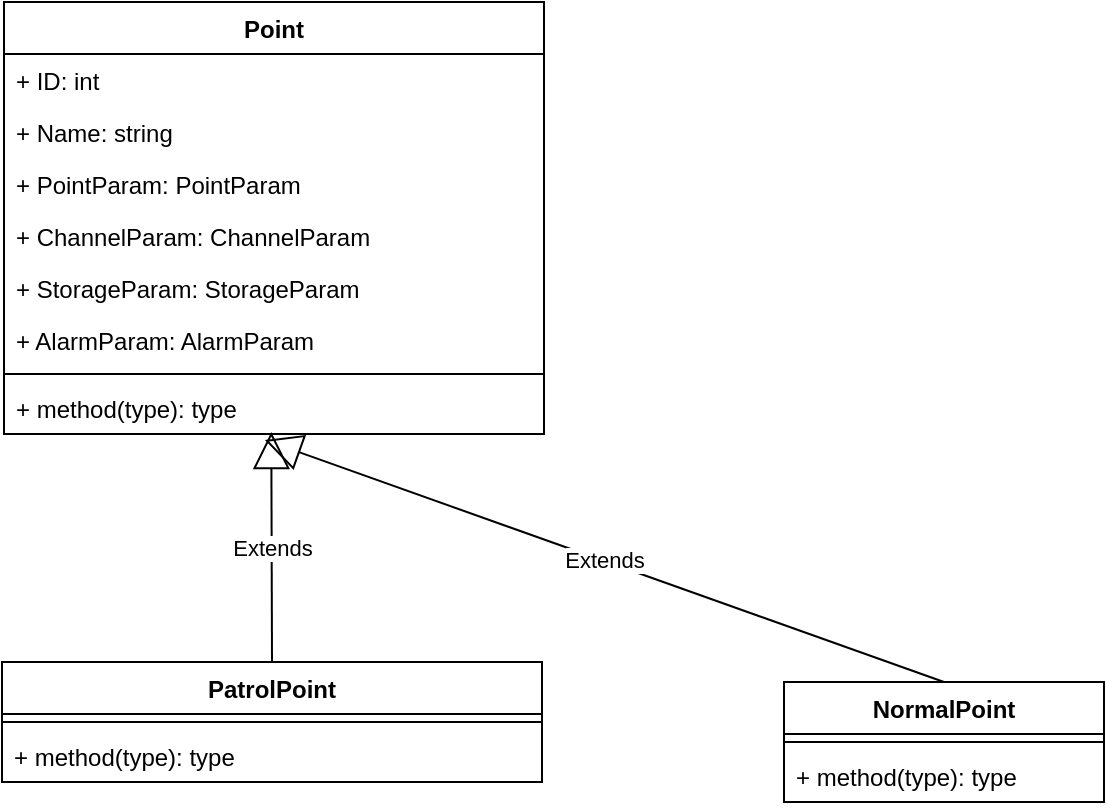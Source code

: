 <mxfile version="18.1.1" type="github" pages="7">
  <diagram id="C5RBs43oDa-KdzZeNtuy" name="Point">
    <mxGraphModel dx="1252" dy="750" grid="1" gridSize="10" guides="1" tooltips="1" connect="1" arrows="1" fold="1" page="1" pageScale="1" pageWidth="827" pageHeight="1169" math="0" shadow="0">
      <root>
        <mxCell id="WIyWlLk6GJQsqaUBKTNV-0" />
        <mxCell id="WIyWlLk6GJQsqaUBKTNV-1" parent="WIyWlLk6GJQsqaUBKTNV-0" />
        <mxCell id="pYaTmN4MZW-2Bdf_QfJs-50" value="Point" style="swimlane;fontStyle=1;align=center;verticalAlign=top;childLayout=stackLayout;horizontal=1;startSize=26;horizontalStack=0;resizeParent=1;resizeParentMax=0;resizeLast=0;collapsible=1;marginBottom=0;" parent="WIyWlLk6GJQsqaUBKTNV-1" vertex="1">
          <mxGeometry x="190" y="20" width="270" height="216" as="geometry" />
        </mxCell>
        <mxCell id="PAqB7nWb36fv18uSWXUe-0" value="+ ID: int" style="text;strokeColor=none;fillColor=none;align=left;verticalAlign=top;spacingLeft=4;spacingRight=4;overflow=hidden;rotatable=0;points=[[0,0.5],[1,0.5]];portConstraint=eastwest;" vertex="1" parent="pYaTmN4MZW-2Bdf_QfJs-50">
          <mxGeometry y="26" width="270" height="26" as="geometry" />
        </mxCell>
        <mxCell id="pYaTmN4MZW-2Bdf_QfJs-54" value="+ Name: string" style="text;strokeColor=none;fillColor=none;align=left;verticalAlign=top;spacingLeft=4;spacingRight=4;overflow=hidden;rotatable=0;points=[[0,0.5],[1,0.5]];portConstraint=eastwest;" parent="pYaTmN4MZW-2Bdf_QfJs-50" vertex="1">
          <mxGeometry y="52" width="270" height="26" as="geometry" />
        </mxCell>
        <mxCell id="hGtB0J_F0emm0SZXVbdK-0" value="+ PointParam: PointParam" style="text;strokeColor=none;fillColor=none;align=left;verticalAlign=top;spacingLeft=4;spacingRight=4;overflow=hidden;rotatable=0;points=[[0,0.5],[1,0.5]];portConstraint=eastwest;" parent="pYaTmN4MZW-2Bdf_QfJs-50" vertex="1">
          <mxGeometry y="78" width="270" height="26" as="geometry" />
        </mxCell>
        <mxCell id="pYaTmN4MZW-2Bdf_QfJs-51" value="+ ChannelParam: ChannelParam" style="text;strokeColor=none;fillColor=none;align=left;verticalAlign=top;spacingLeft=4;spacingRight=4;overflow=hidden;rotatable=0;points=[[0,0.5],[1,0.5]];portConstraint=eastwest;" parent="pYaTmN4MZW-2Bdf_QfJs-50" vertex="1">
          <mxGeometry y="104" width="270" height="26" as="geometry" />
        </mxCell>
        <mxCell id="pYaTmN4MZW-2Bdf_QfJs-55" value="+ StorageParam: StorageParam" style="text;strokeColor=none;fillColor=none;align=left;verticalAlign=top;spacingLeft=4;spacingRight=4;overflow=hidden;rotatable=0;points=[[0,0.5],[1,0.5]];portConstraint=eastwest;" parent="pYaTmN4MZW-2Bdf_QfJs-50" vertex="1">
          <mxGeometry y="130" width="270" height="26" as="geometry" />
        </mxCell>
        <mxCell id="pYaTmN4MZW-2Bdf_QfJs-56" value="+ AlarmParam: AlarmParam" style="text;strokeColor=none;fillColor=none;align=left;verticalAlign=top;spacingLeft=4;spacingRight=4;overflow=hidden;rotatable=0;points=[[0,0.5],[1,0.5]];portConstraint=eastwest;" parent="pYaTmN4MZW-2Bdf_QfJs-50" vertex="1">
          <mxGeometry y="156" width="270" height="26" as="geometry" />
        </mxCell>
        <mxCell id="pYaTmN4MZW-2Bdf_QfJs-52" value="" style="line;strokeWidth=1;fillColor=none;align=left;verticalAlign=middle;spacingTop=-1;spacingLeft=3;spacingRight=3;rotatable=0;labelPosition=right;points=[];portConstraint=eastwest;" parent="pYaTmN4MZW-2Bdf_QfJs-50" vertex="1">
          <mxGeometry y="182" width="270" height="8" as="geometry" />
        </mxCell>
        <mxCell id="pYaTmN4MZW-2Bdf_QfJs-53" value="+ method(type): type" style="text;strokeColor=none;fillColor=none;align=left;verticalAlign=top;spacingLeft=4;spacingRight=4;overflow=hidden;rotatable=0;points=[[0,0.5],[1,0.5]];portConstraint=eastwest;" parent="pYaTmN4MZW-2Bdf_QfJs-50" vertex="1">
          <mxGeometry y="190" width="270" height="26" as="geometry" />
        </mxCell>
        <mxCell id="kE4KAQxH5YWdcOqOnUt5-0" value="PatrolPoint" style="swimlane;fontStyle=1;align=center;verticalAlign=top;childLayout=stackLayout;horizontal=1;startSize=26;horizontalStack=0;resizeParent=1;resizeParentMax=0;resizeLast=0;collapsible=1;marginBottom=0;" vertex="1" parent="WIyWlLk6GJQsqaUBKTNV-1">
          <mxGeometry x="189" y="350" width="270" height="60" as="geometry" />
        </mxCell>
        <mxCell id="kE4KAQxH5YWdcOqOnUt5-7" value="" style="line;strokeWidth=1;fillColor=none;align=left;verticalAlign=middle;spacingTop=-1;spacingLeft=3;spacingRight=3;rotatable=0;labelPosition=right;points=[];portConstraint=eastwest;" vertex="1" parent="kE4KAQxH5YWdcOqOnUt5-0">
          <mxGeometry y="26" width="270" height="8" as="geometry" />
        </mxCell>
        <mxCell id="kE4KAQxH5YWdcOqOnUt5-8" value="+ method(type): type" style="text;strokeColor=none;fillColor=none;align=left;verticalAlign=top;spacingLeft=4;spacingRight=4;overflow=hidden;rotatable=0;points=[[0,0.5],[1,0.5]];portConstraint=eastwest;" vertex="1" parent="kE4KAQxH5YWdcOqOnUt5-0">
          <mxGeometry y="34" width="270" height="26" as="geometry" />
        </mxCell>
        <mxCell id="kE4KAQxH5YWdcOqOnUt5-9" value="Extends" style="endArrow=block;endSize=16;endFill=0;html=1;rounded=0;entryX=0.495;entryY=0.962;entryDx=0;entryDy=0;entryPerimeter=0;exitX=0.5;exitY=0;exitDx=0;exitDy=0;" edge="1" parent="WIyWlLk6GJQsqaUBKTNV-1" source="kE4KAQxH5YWdcOqOnUt5-0" target="pYaTmN4MZW-2Bdf_QfJs-53">
          <mxGeometry width="160" relative="1" as="geometry">
            <mxPoint x="60" y="320" as="sourcePoint" />
            <mxPoint x="220" y="320" as="targetPoint" />
          </mxGeometry>
        </mxCell>
        <mxCell id="kE4KAQxH5YWdcOqOnUt5-10" value="NormalPoint" style="swimlane;fontStyle=1;align=center;verticalAlign=top;childLayout=stackLayout;horizontal=1;startSize=26;horizontalStack=0;resizeParent=1;resizeParentMax=0;resizeLast=0;collapsible=1;marginBottom=0;" vertex="1" parent="WIyWlLk6GJQsqaUBKTNV-1">
          <mxGeometry x="580" y="360" width="160" height="60" as="geometry" />
        </mxCell>
        <mxCell id="kE4KAQxH5YWdcOqOnUt5-12" value="" style="line;strokeWidth=1;fillColor=none;align=left;verticalAlign=middle;spacingTop=-1;spacingLeft=3;spacingRight=3;rotatable=0;labelPosition=right;points=[];portConstraint=eastwest;" vertex="1" parent="kE4KAQxH5YWdcOqOnUt5-10">
          <mxGeometry y="26" width="160" height="8" as="geometry" />
        </mxCell>
        <mxCell id="kE4KAQxH5YWdcOqOnUt5-13" value="+ method(type): type" style="text;strokeColor=none;fillColor=none;align=left;verticalAlign=top;spacingLeft=4;spacingRight=4;overflow=hidden;rotatable=0;points=[[0,0.5],[1,0.5]];portConstraint=eastwest;" vertex="1" parent="kE4KAQxH5YWdcOqOnUt5-10">
          <mxGeometry y="34" width="160" height="26" as="geometry" />
        </mxCell>
        <mxCell id="kE4KAQxH5YWdcOqOnUt5-14" value="Extends" style="endArrow=block;endSize=16;endFill=0;html=1;rounded=0;exitX=0.5;exitY=0;exitDx=0;exitDy=0;entryX=0.483;entryY=1.115;entryDx=0;entryDy=0;entryPerimeter=0;" edge="1" parent="WIyWlLk6GJQsqaUBKTNV-1" source="kE4KAQxH5YWdcOqOnUt5-10" target="pYaTmN4MZW-2Bdf_QfJs-53">
          <mxGeometry width="160" relative="1" as="geometry">
            <mxPoint x="650" y="210" as="sourcePoint" />
            <mxPoint x="810" y="210" as="targetPoint" />
          </mxGeometry>
        </mxCell>
      </root>
    </mxGraphModel>
  </diagram>
  <diagram id="4ldceKzBPtnvyZ63wkAW" name="PointParam">
    <mxGraphModel dx="1252" dy="750" grid="1" gridSize="10" guides="1" tooltips="1" connect="1" arrows="1" fold="1" page="1" pageScale="1" pageWidth="827" pageHeight="1169" math="0" shadow="0">
      <root>
        <mxCell id="0" />
        <mxCell id="1" parent="0" />
        <mxCell id="xPr5sZb2CA0TvlcUTgtf-2" value="" style="group" vertex="1" connectable="0" parent="1">
          <mxGeometry x="420" y="110" width="760" height="760" as="geometry" />
        </mxCell>
        <mxCell id="xPr5sZb2CA0TvlcUTgtf-1" value="package" style="shape=folder;fontStyle=1;spacingTop=10;tabWidth=40;tabHeight=14;tabPosition=left;html=1;" vertex="1" parent="xPr5sZb2CA0TvlcUTgtf-2">
          <mxGeometry width="760" height="760" as="geometry" />
        </mxCell>
        <mxCell id="1Ui8dClnxicoQbo8_e1m-1" value="PointParam" style="swimlane;fontStyle=1;align=center;verticalAlign=top;childLayout=stackLayout;horizontal=1;startSize=26;horizontalStack=0;resizeParent=1;resizeParentMax=0;resizeLast=0;collapsible=1;marginBottom=0;" parent="xPr5sZb2CA0TvlcUTgtf-2" vertex="1">
          <mxGeometry x="240" y="110" width="160" height="138" as="geometry" />
        </mxCell>
        <mxCell id="1Ui8dClnxicoQbo8_e1m-2" value="+ SampleFreq: float" style="text;strokeColor=none;fillColor=none;align=left;verticalAlign=top;spacingLeft=4;spacingRight=4;overflow=hidden;rotatable=0;points=[[0,0.5],[1,0.5]];portConstraint=eastwest;" parent="1Ui8dClnxicoQbo8_e1m-1" vertex="1">
          <mxGeometry y="26" width="160" height="26" as="geometry" />
        </mxCell>
        <mxCell id="1Ui8dClnxicoQbo8_e1m-5" value="+ BlockSize: int" style="text;strokeColor=none;fillColor=none;align=left;verticalAlign=top;spacingLeft=4;spacingRight=4;overflow=hidden;rotatable=0;points=[[0,0.5],[1,0.5]];portConstraint=eastwest;" parent="1Ui8dClnxicoQbo8_e1m-1" vertex="1">
          <mxGeometry y="52" width="160" height="26" as="geometry" />
        </mxCell>
        <mxCell id="1Ui8dClnxicoQbo8_e1m-6" value="+ MeasureMeterage: int" style="text;strokeColor=none;fillColor=none;align=left;verticalAlign=top;spacingLeft=4;spacingRight=4;overflow=hidden;rotatable=0;points=[[0,0.5],[1,0.5]];portConstraint=eastwest;" parent="1Ui8dClnxicoQbo8_e1m-1" vertex="1">
          <mxGeometry y="78" width="160" height="26" as="geometry" />
        </mxCell>
        <mxCell id="1Ui8dClnxicoQbo8_e1m-3" value="" style="line;strokeWidth=1;fillColor=none;align=left;verticalAlign=middle;spacingTop=-1;spacingLeft=3;spacingRight=3;rotatable=0;labelPosition=right;points=[];portConstraint=eastwest;" parent="1Ui8dClnxicoQbo8_e1m-1" vertex="1">
          <mxGeometry y="104" width="160" height="8" as="geometry" />
        </mxCell>
        <mxCell id="1Ui8dClnxicoQbo8_e1m-4" value="+ method(type): type" style="text;strokeColor=none;fillColor=none;align=left;verticalAlign=top;spacingLeft=4;spacingRight=4;overflow=hidden;rotatable=0;points=[[0,0.5],[1,0.5]];portConstraint=eastwest;" parent="1Ui8dClnxicoQbo8_e1m-1" vertex="1">
          <mxGeometry y="112" width="160" height="26" as="geometry" />
        </mxCell>
        <mxCell id="RtZnuZXb1z29zVoXnmvp-2" value="MeasurePatrolPointParam" style="swimlane;fontStyle=1;align=center;verticalAlign=top;childLayout=stackLayout;horizontal=1;startSize=26;horizontalStack=0;resizeParent=1;resizeParentMax=0;resizeLast=0;collapsible=1;marginBottom=0;" vertex="1" parent="xPr5sZb2CA0TvlcUTgtf-2">
          <mxGeometry x="110" y="388" width="160" height="294" as="geometry" />
        </mxCell>
        <mxCell id="RtZnuZXb1z29zVoXnmvp-3" value="+ BearingNo: string" style="text;strokeColor=none;fillColor=none;align=left;verticalAlign=top;spacingLeft=4;spacingRight=4;overflow=hidden;rotatable=0;points=[[0,0.5],[1,0.5]];portConstraint=eastwest;" vertex="1" parent="RtZnuZXb1z29zVoXnmvp-2">
          <mxGeometry y="26" width="160" height="26" as="geometry" />
        </mxCell>
        <mxCell id="RtZnuZXb1z29zVoXnmvp-23" value="+ PointGroup: string" style="text;strokeColor=none;fillColor=none;align=left;verticalAlign=top;spacingLeft=4;spacingRight=4;overflow=hidden;rotatable=0;points=[[0,0.5],[1,0.5]];portConstraint=eastwest;" vertex="1" parent="RtZnuZXb1z29zVoXnmvp-2">
          <mxGeometry y="52" width="160" height="26" as="geometry" />
        </mxCell>
        <mxCell id="RtZnuZXb1z29zVoXnmvp-30" value="+ ProjectUnit:int" style="text;strokeColor=none;fillColor=none;align=left;verticalAlign=top;spacingLeft=4;spacingRight=4;overflow=hidden;rotatable=0;points=[[0,0.5],[1,0.5]];portConstraint=eastwest;" vertex="1" parent="RtZnuZXb1z29zVoXnmvp-2">
          <mxGeometry y="78" width="160" height="26" as="geometry" />
        </mxCell>
        <mxCell id="RtZnuZXb1z29zVoXnmvp-29" value="+ EigenType:int" style="text;strokeColor=none;fillColor=none;align=left;verticalAlign=top;spacingLeft=4;spacingRight=4;overflow=hidden;rotatable=0;points=[[0,0.5],[1,0.5]];portConstraint=eastwest;" vertex="1" parent="RtZnuZXb1z29zVoXnmvp-2">
          <mxGeometry y="104" width="160" height="26" as="geometry" />
        </mxCell>
        <mxCell id="RtZnuZXb1z29zVoXnmvp-28" value="+ FullValue:int" style="text;strokeColor=none;fillColor=none;align=left;verticalAlign=top;spacingLeft=4;spacingRight=4;overflow=hidden;rotatable=0;points=[[0,0.5],[1,0.5]];portConstraint=eastwest;" vertex="1" parent="RtZnuZXb1z29zVoXnmvp-2">
          <mxGeometry y="130" width="160" height="26" as="geometry" />
        </mxCell>
        <mxCell id="RtZnuZXb1z29zVoXnmvp-27" value="+ SampleFreq:int" style="text;strokeColor=none;fillColor=none;align=left;verticalAlign=top;spacingLeft=4;spacingRight=4;overflow=hidden;rotatable=0;points=[[0,0.5],[1,0.5]];portConstraint=eastwest;" vertex="1" parent="RtZnuZXb1z29zVoXnmvp-2">
          <mxGeometry y="156" width="160" height="26" as="geometry" />
        </mxCell>
        <mxCell id="RtZnuZXb1z29zVoXnmvp-26" value="+ SpecalType: int" style="text;strokeColor=none;fillColor=none;align=left;verticalAlign=top;spacingLeft=4;spacingRight=4;overflow=hidden;rotatable=0;points=[[0,0.5],[1,0.5]];portConstraint=eastwest;" vertex="1" parent="RtZnuZXb1z29zVoXnmvp-2">
          <mxGeometry y="182" width="160" height="26" as="geometry" />
        </mxCell>
        <mxCell id="RtZnuZXb1z29zVoXnmvp-25" value="+ StartStopRelate: int" style="text;strokeColor=none;fillColor=none;align=left;verticalAlign=top;spacingLeft=4;spacingRight=4;overflow=hidden;rotatable=0;points=[[0,0.5],[1,0.5]];portConstraint=eastwest;" vertex="1" parent="RtZnuZXb1z29zVoXnmvp-2">
          <mxGeometry y="208" width="160" height="26" as="geometry" />
        </mxCell>
        <mxCell id="RtZnuZXb1z29zVoXnmvp-24" value="+ PointDetail: string" style="text;strokeColor=none;fillColor=none;align=left;verticalAlign=top;spacingLeft=4;spacingRight=4;overflow=hidden;rotatable=0;points=[[0,0.5],[1,0.5]];portConstraint=eastwest;" vertex="1" parent="RtZnuZXb1z29zVoXnmvp-2">
          <mxGeometry y="234" width="160" height="26" as="geometry" />
        </mxCell>
        <mxCell id="RtZnuZXb1z29zVoXnmvp-4" value="" style="line;strokeWidth=1;fillColor=none;align=left;verticalAlign=middle;spacingTop=-1;spacingLeft=3;spacingRight=3;rotatable=0;labelPosition=right;points=[];portConstraint=eastwest;" vertex="1" parent="RtZnuZXb1z29zVoXnmvp-2">
          <mxGeometry y="260" width="160" height="8" as="geometry" />
        </mxCell>
        <mxCell id="RtZnuZXb1z29zVoXnmvp-5" value="+ method(type): type" style="text;strokeColor=none;fillColor=none;align=left;verticalAlign=top;spacingLeft=4;spacingRight=4;overflow=hidden;rotatable=0;points=[[0,0.5],[1,0.5]];portConstraint=eastwest;" vertex="1" parent="RtZnuZXb1z29zVoXnmvp-2">
          <mxGeometry y="268" width="160" height="26" as="geometry" />
        </mxCell>
        <mxCell id="RtZnuZXb1z29zVoXnmvp-6" value="ObserverPatrolPointParam" style="swimlane;fontStyle=1;align=center;verticalAlign=top;childLayout=stackLayout;horizontal=1;startSize=26;horizontalStack=0;resizeParent=1;resizeParentMax=0;resizeLast=0;collapsible=1;marginBottom=0;" vertex="1" parent="xPr5sZb2CA0TvlcUTgtf-2">
          <mxGeometry x="304" y="388" width="160" height="164" as="geometry" />
        </mxCell>
        <mxCell id="RtZnuZXb1z29zVoXnmvp-7" value="+ PointDetail: string" style="text;strokeColor=none;fillColor=none;align=left;verticalAlign=top;spacingLeft=4;spacingRight=4;overflow=hidden;rotatable=0;points=[[0,0.5],[1,0.5]];portConstraint=eastwest;" vertex="1" parent="RtZnuZXb1z29zVoXnmvp-6">
          <mxGeometry y="26" width="160" height="26" as="geometry" />
        </mxCell>
        <mxCell id="RtZnuZXb1z29zVoXnmvp-33" value="+ PointGroup: string" style="text;strokeColor=none;fillColor=none;align=left;verticalAlign=top;spacingLeft=4;spacingRight=4;overflow=hidden;rotatable=0;points=[[0,0.5],[1,0.5]];portConstraint=eastwest;" vertex="1" parent="RtZnuZXb1z29zVoXnmvp-6">
          <mxGeometry y="52" width="160" height="26" as="geometry" />
        </mxCell>
        <mxCell id="RtZnuZXb1z29zVoXnmvp-32" value="+ ObserverCategoryId: int" style="text;strokeColor=none;fillColor=none;align=left;verticalAlign=top;spacingLeft=4;spacingRight=4;overflow=hidden;rotatable=0;points=[[0,0.5],[1,0.5]];portConstraint=eastwest;" vertex="1" parent="RtZnuZXb1z29zVoXnmvp-6">
          <mxGeometry y="78" width="160" height="26" as="geometry" />
        </mxCell>
        <mxCell id="RtZnuZXb1z29zVoXnmvp-31" value="+ SpecalType: int" style="text;strokeColor=none;fillColor=none;align=left;verticalAlign=top;spacingLeft=4;spacingRight=4;overflow=hidden;rotatable=0;points=[[0,0.5],[1,0.5]];portConstraint=eastwest;" vertex="1" parent="RtZnuZXb1z29zVoXnmvp-6">
          <mxGeometry y="104" width="160" height="26" as="geometry" />
        </mxCell>
        <mxCell id="RtZnuZXb1z29zVoXnmvp-8" value="" style="line;strokeWidth=1;fillColor=none;align=left;verticalAlign=middle;spacingTop=-1;spacingLeft=3;spacingRight=3;rotatable=0;labelPosition=right;points=[];portConstraint=eastwest;" vertex="1" parent="RtZnuZXb1z29zVoXnmvp-6">
          <mxGeometry y="130" width="160" height="8" as="geometry" />
        </mxCell>
        <mxCell id="RtZnuZXb1z29zVoXnmvp-9" value="+ method(type): type" style="text;strokeColor=none;fillColor=none;align=left;verticalAlign=top;spacingLeft=4;spacingRight=4;overflow=hidden;rotatable=0;points=[[0,0.5],[1,0.5]];portConstraint=eastwest;" vertex="1" parent="RtZnuZXb1z29zVoXnmvp-6">
          <mxGeometry y="138" width="160" height="26" as="geometry" />
        </mxCell>
        <mxCell id="RtZnuZXb1z29zVoXnmvp-10" value="SamplePatrolPointParam" style="swimlane;fontStyle=1;align=center;verticalAlign=top;childLayout=stackLayout;horizontal=1;startSize=26;horizontalStack=0;resizeParent=1;resizeParentMax=0;resizeLast=0;collapsible=1;marginBottom=0;" vertex="1" parent="xPr5sZb2CA0TvlcUTgtf-2">
          <mxGeometry x="490" y="388" width="160" height="216" as="geometry" />
        </mxCell>
        <mxCell id="RtZnuZXb1z29zVoXnmvp-37" value="+ PointDetail: string" style="text;strokeColor=none;fillColor=none;align=left;verticalAlign=top;spacingLeft=4;spacingRight=4;overflow=hidden;rotatable=0;points=[[0,0.5],[1,0.5]];portConstraint=eastwest;" vertex="1" parent="RtZnuZXb1z29zVoXnmvp-10">
          <mxGeometry y="26" width="160" height="26" as="geometry" />
        </mxCell>
        <mxCell id="RtZnuZXb1z29zVoXnmvp-38" value="+ PointGroup: string" style="text;strokeColor=none;fillColor=none;align=left;verticalAlign=top;spacingLeft=4;spacingRight=4;overflow=hidden;rotatable=0;points=[[0,0.5],[1,0.5]];portConstraint=eastwest;" vertex="1" parent="RtZnuZXb1z29zVoXnmvp-10">
          <mxGeometry y="52" width="160" height="26" as="geometry" />
        </mxCell>
        <mxCell id="RtZnuZXb1z29zVoXnmvp-36" value="+ StartStopRelate: int" style="text;strokeColor=none;fillColor=none;align=left;verticalAlign=top;spacingLeft=4;spacingRight=4;overflow=hidden;rotatable=0;points=[[0,0.5],[1,0.5]];portConstraint=eastwest;" vertex="1" parent="RtZnuZXb1z29zVoXnmvp-10">
          <mxGeometry y="78" width="160" height="26" as="geometry" />
        </mxCell>
        <mxCell id="RtZnuZXb1z29zVoXnmvp-35" value="+ SpecalType: int" style="text;strokeColor=none;fillColor=none;align=left;verticalAlign=top;spacingLeft=4;spacingRight=4;overflow=hidden;rotatable=0;points=[[0,0.5],[1,0.5]];portConstraint=eastwest;" vertex="1" parent="RtZnuZXb1z29zVoXnmvp-10">
          <mxGeometry y="104" width="160" height="26" as="geometry" />
        </mxCell>
        <mxCell id="RtZnuZXb1z29zVoXnmvp-34" value="+ ProjectUnit:int" style="text;strokeColor=none;fillColor=none;align=left;verticalAlign=top;spacingLeft=4;spacingRight=4;overflow=hidden;rotatable=0;points=[[0,0.5],[1,0.5]];portConstraint=eastwest;" vertex="1" parent="RtZnuZXb1z29zVoXnmvp-10">
          <mxGeometry y="130" width="160" height="26" as="geometry" />
        </mxCell>
        <mxCell id="RtZnuZXb1z29zVoXnmvp-11" value="+ field: type" style="text;strokeColor=none;fillColor=none;align=left;verticalAlign=top;spacingLeft=4;spacingRight=4;overflow=hidden;rotatable=0;points=[[0,0.5],[1,0.5]];portConstraint=eastwest;" vertex="1" parent="RtZnuZXb1z29zVoXnmvp-10">
          <mxGeometry y="156" width="160" height="26" as="geometry" />
        </mxCell>
        <mxCell id="RtZnuZXb1z29zVoXnmvp-12" value="" style="line;strokeWidth=1;fillColor=none;align=left;verticalAlign=middle;spacingTop=-1;spacingLeft=3;spacingRight=3;rotatable=0;labelPosition=right;points=[];portConstraint=eastwest;" vertex="1" parent="RtZnuZXb1z29zVoXnmvp-10">
          <mxGeometry y="182" width="160" height="8" as="geometry" />
        </mxCell>
        <mxCell id="RtZnuZXb1z29zVoXnmvp-13" value="+ method(type): type" style="text;strokeColor=none;fillColor=none;align=left;verticalAlign=top;spacingLeft=4;spacingRight=4;overflow=hidden;rotatable=0;points=[[0,0.5],[1,0.5]];portConstraint=eastwest;" vertex="1" parent="RtZnuZXb1z29zVoXnmvp-10">
          <mxGeometry y="190" width="160" height="26" as="geometry" />
        </mxCell>
        <mxCell id="RtZnuZXb1z29zVoXnmvp-39" value="Extends" style="endArrow=block;endSize=16;endFill=0;html=1;rounded=0;exitX=0.5;exitY=0;exitDx=0;exitDy=0;" edge="1" parent="xPr5sZb2CA0TvlcUTgtf-2" source="RtZnuZXb1z29zVoXnmvp-2" target="1Ui8dClnxicoQbo8_e1m-4">
          <mxGeometry width="160" relative="1" as="geometry">
            <mxPoint x="300" y="590" as="sourcePoint" />
            <mxPoint x="460" y="590" as="targetPoint" />
          </mxGeometry>
        </mxCell>
        <mxCell id="RtZnuZXb1z29zVoXnmvp-40" value="Extends" style="endArrow=block;endSize=16;endFill=0;html=1;rounded=0;exitX=0.5;exitY=0;exitDx=0;exitDy=0;" edge="1" parent="xPr5sZb2CA0TvlcUTgtf-2" source="RtZnuZXb1z29zVoXnmvp-6">
          <mxGeometry width="160" relative="1" as="geometry">
            <mxPoint x="470" y="630" as="sourcePoint" />
            <mxPoint x="320" y="250" as="targetPoint" />
          </mxGeometry>
        </mxCell>
        <mxCell id="RtZnuZXb1z29zVoXnmvp-41" value="Extends" style="endArrow=block;endSize=16;endFill=0;html=1;rounded=0;exitX=0.438;exitY=0.006;exitDx=0;exitDy=0;exitPerimeter=0;" edge="1" parent="xPr5sZb2CA0TvlcUTgtf-2" source="RtZnuZXb1z29zVoXnmvp-10">
          <mxGeometry width="160" relative="1" as="geometry">
            <mxPoint x="510" y="630" as="sourcePoint" />
            <mxPoint x="320" y="250" as="targetPoint" />
          </mxGeometry>
        </mxCell>
      </root>
    </mxGraphModel>
  </diagram>
  <diagram id="mGbhUhi9ivtAzu52y6hS" name="ChannelParam">
    <mxGraphModel dx="1252" dy="750" grid="1" gridSize="10" guides="1" tooltips="1" connect="1" arrows="1" fold="1" page="1" pageScale="1" pageWidth="827" pageHeight="1169" math="0" shadow="0">
      <root>
        <mxCell id="0" />
        <mxCell id="1" parent="0" />
        <mxCell id="z-7j6DBsaPeSX1L95vgv-1" value="package" style="shape=folder;fontStyle=1;spacingTop=10;tabWidth=40;tabHeight=14;tabPosition=left;html=1;" parent="1" vertex="1">
          <mxGeometry x="220" y="200" width="1350" height="1660" as="geometry" />
        </mxCell>
        <mxCell id="J_Z2ZshyH0Arp5uW9rNV-1" value="ChannelParam" style="swimlane;fontStyle=0;childLayout=stackLayout;horizontal=1;startSize=26;fillColor=none;horizontalStack=0;resizeParent=1;resizeParentMax=0;resizeLast=0;collapsible=1;marginBottom=0;" parent="1" vertex="1">
          <mxGeometry x="621" y="373" width="140" height="78" as="geometry">
            <mxRectangle x="410" y="43" width="110" height="26" as="alternateBounds" />
          </mxGeometry>
        </mxCell>
        <mxCell id="J_Z2ZshyH0Arp5uW9rNV-2" value="" style="group" parent="J_Z2ZshyH0Arp5uW9rNV-1" vertex="1" connectable="0">
          <mxGeometry y="26" width="140" height="52" as="geometry" />
        </mxCell>
        <mxCell id="J_Z2ZshyH0Arp5uW9rNV-3" value="+ CoefK: float" style="text;strokeColor=none;fillColor=none;align=left;verticalAlign=top;spacingLeft=4;spacingRight=4;overflow=hidden;rotatable=0;points=[[0,0.5],[1,0.5]];portConstraint=eastwest;" parent="J_Z2ZshyH0Arp5uW9rNV-2" vertex="1">
          <mxGeometry width="140" height="26" as="geometry" />
        </mxCell>
        <mxCell id="J_Z2ZshyH0Arp5uW9rNV-4" value="+ CoefB: float" style="text;strokeColor=none;fillColor=none;align=left;verticalAlign=top;spacingLeft=4;spacingRight=4;overflow=hidden;rotatable=0;points=[[0,0.5],[1,0.5]];portConstraint=eastwest;" parent="J_Z2ZshyH0Arp5uW9rNV-2" vertex="1">
          <mxGeometry y="26" width="140" height="26" as="geometry" />
        </mxCell>
        <mxCell id="J_Z2ZshyH0Arp5uW9rNV-5" value="" style="group" parent="1" vertex="1" connectable="0">
          <mxGeometry x="238" y="453" width="1163" height="689" as="geometry" />
        </mxCell>
        <mxCell id="J_Z2ZshyH0Arp5uW9rNV-6" value="PtTemperatureChannelParam" style="swimlane;fontStyle=0;childLayout=stackLayout;horizontal=1;startSize=26;fillColor=none;horizontalStack=0;resizeParent=1;resizeParentMax=0;resizeLast=0;collapsible=1;marginBottom=0;" parent="J_Z2ZshyH0Arp5uW9rNV-5" vertex="1">
          <mxGeometry x="103" y="109" width="170" height="52" as="geometry" />
        </mxCell>
        <mxCell id="J_Z2ZshyH0Arp5uW9rNV-7" value="+ PtType: EnumPtType" style="text;strokeColor=none;fillColor=none;align=left;verticalAlign=top;spacingLeft=4;spacingRight=4;overflow=hidden;rotatable=0;points=[[0,0.5],[1,0.5]];portConstraint=eastwest;" parent="J_Z2ZshyH0Arp5uW9rNV-6" vertex="1">
          <mxGeometry y="26" width="170" height="26" as="geometry" />
        </mxCell>
        <mxCell id="J_Z2ZshyH0Arp5uW9rNV-8" value="Extends" style="endArrow=block;endSize=16;endFill=0;html=1;rounded=0;exitX=0.442;exitY=-0.005;exitDx=0;exitDy=0;exitPerimeter=0;" parent="J_Z2ZshyH0Arp5uW9rNV-5" source="J_Z2ZshyH0Arp5uW9rNV-6" edge="1">
          <mxGeometry x="-0.056" width="160" relative="1" as="geometry">
            <mxPoint x="303" y="-2" as="sourcePoint" />
            <mxPoint x="463" y="-2" as="targetPoint" />
            <Array as="points">
              <mxPoint x="178" y="60" />
              <mxPoint x="463" y="60" />
            </Array>
            <mxPoint as="offset" />
          </mxGeometry>
        </mxCell>
        <mxCell id="J_Z2ZshyH0Arp5uW9rNV-9" value="PluseCounterChannelParam" style="swimlane;fontStyle=0;childLayout=stackLayout;horizontal=1;startSize=26;fillColor=none;horizontalStack=0;resizeParent=1;resizeParentMax=0;resizeLast=0;collapsible=1;marginBottom=0;" parent="J_Z2ZshyH0Arp5uW9rNV-5" vertex="1">
          <mxGeometry x="303" y="429" width="320" height="130" as="geometry" />
        </mxCell>
        <mxCell id="J_Z2ZshyH0Arp5uW9rNV-10" value="+ Type(SensorType): int" style="text;strokeColor=none;fillColor=none;align=left;verticalAlign=top;spacingLeft=4;spacingRight=4;overflow=hidden;rotatable=0;points=[[0,0.5],[1,0.5]];portConstraint=eastwest;" parent="J_Z2ZshyH0Arp5uW9rNV-9" vertex="1">
          <mxGeometry y="26" width="320" height="26" as="geometry" />
        </mxCell>
        <mxCell id="J_Z2ZshyH0Arp5uW9rNV-11" value="+ SensorVoltage(Voltage): double(short)" style="text;strokeColor=none;fillColor=none;align=left;verticalAlign=top;spacingLeft=4;spacingRight=4;overflow=hidden;rotatable=0;points=[[0,0.5],[1,0.5]];portConstraint=eastwest;" parent="J_Z2ZshyH0Arp5uW9rNV-9" vertex="1">
          <mxGeometry y="52" width="320" height="26" as="geometry" />
        </mxCell>
        <mxCell id="J_Z2ZshyH0Arp5uW9rNV-12" value="+ InputSignalSelect(SignalSelect): double(short)" style="text;strokeColor=none;fillColor=none;align=left;verticalAlign=top;spacingLeft=4;spacingRight=4;overflow=hidden;rotatable=0;points=[[0,0.5],[1,0.5]];portConstraint=eastwest;" parent="J_Z2ZshyH0Arp5uW9rNV-9" vertex="1">
          <mxGeometry y="78" width="320" height="26" as="geometry" />
        </mxCell>
        <mxCell id="J_Z2ZshyH0Arp5uW9rNV-13" value="+ PluseCountPerRound(Pluse): double(int)" style="text;strokeColor=none;fillColor=none;align=left;verticalAlign=top;spacingLeft=4;spacingRight=4;overflow=hidden;rotatable=0;points=[[0,0.5],[1,0.5]];portConstraint=eastwest;" parent="J_Z2ZshyH0Arp5uW9rNV-9" vertex="1">
          <mxGeometry y="104" width="320" height="26" as="geometry" />
        </mxCell>
        <mxCell id="J_Z2ZshyH0Arp5uW9rNV-14" value="Extends" style="endArrow=block;endSize=16;endFill=0;html=1;rounded=0;exitX=0.5;exitY=0;exitDx=0;exitDy=0;" parent="J_Z2ZshyH0Arp5uW9rNV-5" source="J_Z2ZshyH0Arp5uW9rNV-9" edge="1">
          <mxGeometry width="160" relative="1" as="geometry">
            <mxPoint x="673" y="80" as="sourcePoint" />
            <mxPoint x="463" as="targetPoint" />
          </mxGeometry>
        </mxCell>
        <mxCell id="J_Z2ZshyH0Arp5uW9rNV-15" value="Rs485ChannelParam" style="swimlane;fontStyle=0;childLayout=stackLayout;horizontal=1;startSize=26;fillColor=none;horizontalStack=0;resizeParent=1;resizeParentMax=0;resizeLast=0;collapsible=1;marginBottom=0;" parent="J_Z2ZshyH0Arp5uW9rNV-5" vertex="1">
          <mxGeometry x="608" y="110" width="190" height="78" as="geometry">
            <mxRectangle x="685" y="563" width="150" height="26" as="alternateBounds" />
          </mxGeometry>
        </mxCell>
        <mxCell id="J_Z2ZshyH0Arp5uW9rNV-16" value="+ CheckDigit(-): double(-)" style="text;strokeColor=none;fillColor=none;align=left;verticalAlign=top;spacingLeft=4;spacingRight=4;overflow=hidden;rotatable=0;points=[[0,0.5],[1,0.5]];portConstraint=eastwest;" parent="J_Z2ZshyH0Arp5uW9rNV-15" vertex="1">
          <mxGeometry y="26" width="190" height="26" as="geometry" />
        </mxCell>
        <mxCell id="J_Z2ZshyH0Arp5uW9rNV-17" value="+ RaudRate: double(int)" style="text;strokeColor=none;fillColor=none;align=left;verticalAlign=top;spacingLeft=4;spacingRight=4;overflow=hidden;rotatable=0;points=[[0,0.5],[1,0.5]];portConstraint=eastwest;" parent="J_Z2ZshyH0Arp5uW9rNV-15" vertex="1">
          <mxGeometry y="52" width="190" height="26" as="geometry" />
        </mxCell>
        <mxCell id="J_Z2ZshyH0Arp5uW9rNV-18" value="Extends" style="endArrow=block;endSize=16;endFill=0;html=1;rounded=0;exitX=0.5;exitY=0;exitDx=0;exitDy=0;" parent="J_Z2ZshyH0Arp5uW9rNV-5" source="J_Z2ZshyH0Arp5uW9rNV-15" edge="1">
          <mxGeometry width="160" relative="1" as="geometry">
            <mxPoint x="353" y="190" as="sourcePoint" />
            <mxPoint x="463" as="targetPoint" />
            <Array as="points">
              <mxPoint x="703" y="60" />
              <mxPoint x="463" y="60" />
            </Array>
          </mxGeometry>
        </mxCell>
        <mxCell id="J_Z2ZshyH0Arp5uW9rNV-19" value="StrainChannelParam" style="swimlane;fontStyle=0;childLayout=stackLayout;horizontal=1;startSize=26;fillColor=none;horizontalStack=0;resizeParent=1;resizeParentMax=0;resizeLast=0;collapsible=1;marginBottom=0;" parent="J_Z2ZshyH0Arp5uW9rNV-5" vertex="1">
          <mxGeometry y="429" width="270" height="260" as="geometry" />
        </mxCell>
        <mxCell id="J_Z2ZshyH0Arp5uW9rNV-20" value="+ ShowType(StrainShowType): int(byte)" style="text;strokeColor=none;fillColor=none;align=left;verticalAlign=top;spacingLeft=4;spacingRight=4;overflow=hidden;rotatable=0;points=[[0,0.5],[1,0.5]];portConstraint=eastwest;" parent="J_Z2ZshyH0Arp5uW9rNV-19" vertex="1">
          <mxGeometry y="26" width="270" height="26" as="geometry" />
        </mxCell>
        <mxCell id="J_Z2ZshyH0Arp5uW9rNV-21" value="+ BridgeType: int(ushort)" style="text;strokeColor=none;fillColor=none;align=left;verticalAlign=top;spacingLeft=4;spacingRight=4;overflow=hidden;rotatable=0;points=[[0,0.5],[1,0.5]];portConstraint=eastwest;" parent="J_Z2ZshyH0Arp5uW9rNV-19" vertex="1">
          <mxGeometry y="52" width="270" height="26" as="geometry" />
        </mxCell>
        <mxCell id="J_Z2ZshyH0Arp5uW9rNV-22" value="+ StrainGuage(FltRStrain): float(double)" style="text;strokeColor=none;fillColor=none;align=left;verticalAlign=top;spacingLeft=4;spacingRight=4;overflow=hidden;rotatable=0;points=[[0,0.5],[1,0.5]];portConstraint=eastwest;" parent="J_Z2ZshyH0Arp5uW9rNV-19" vertex="1">
          <mxGeometry y="78" width="270" height="26" as="geometry" />
        </mxCell>
        <mxCell id="J_Z2ZshyH0Arp5uW9rNV-23" value="+ WireResistance(FltRLead): float(double)" style="text;strokeColor=none;fillColor=none;align=left;verticalAlign=top;spacingLeft=4;spacingRight=4;overflow=hidden;rotatable=0;points=[[0,0.5],[1,0.5]];portConstraint=eastwest;" parent="J_Z2ZshyH0Arp5uW9rNV-19" vertex="1">
          <mxGeometry y="104" width="270" height="26" as="geometry" />
        </mxCell>
        <mxCell id="J_Z2ZshyH0Arp5uW9rNV-24" value="+ InnerResistance(DbSensorInnerR): float(double)" style="text;strokeColor=none;fillColor=none;align=left;verticalAlign=top;spacingLeft=4;spacingRight=4;overflow=hidden;rotatable=0;points=[[0,0.5],[1,0.5]];portConstraint=eastwest;" parent="J_Z2ZshyH0Arp5uW9rNV-19" vertex="1">
          <mxGeometry y="130" width="270" height="26" as="geometry" />
        </mxCell>
        <mxCell id="J_Z2ZshyH0Arp5uW9rNV-25" value="+ StrainSensitivity(SensitivityCoief): float" style="text;strokeColor=none;fillColor=none;align=left;verticalAlign=top;spacingLeft=4;spacingRight=4;overflow=hidden;rotatable=0;points=[[0,0.5],[1,0.5]];portConstraint=eastwest;" parent="J_Z2ZshyH0Arp5uW9rNV-19" vertex="1">
          <mxGeometry y="156" width="270" height="26" as="geometry" />
        </mxCell>
        <mxCell id="J_Z2ZshyH0Arp5uW9rNV-26" value="+ PossonRatio(FltPosion): float(double)" style="text;strokeColor=none;fillColor=none;align=left;verticalAlign=top;spacingLeft=4;spacingRight=4;overflow=hidden;rotatable=0;points=[[0,0.5],[1,0.5]];portConstraint=eastwest;" parent="J_Z2ZshyH0Arp5uW9rNV-19" vertex="1">
          <mxGeometry y="182" width="270" height="26" as="geometry" />
        </mxCell>
        <mxCell id="J_Z2ZshyH0Arp5uW9rNV-27" value="+ ElasticityModulus(FltElasticity): float(double)" style="text;strokeColor=none;fillColor=none;align=left;verticalAlign=top;spacingLeft=4;spacingRight=4;overflow=hidden;rotatable=0;points=[[0,0.5],[1,0.5]];portConstraint=eastwest;" parent="J_Z2ZshyH0Arp5uW9rNV-19" vertex="1">
          <mxGeometry y="208" width="270" height="26" as="geometry" />
        </mxCell>
        <mxCell id="J_Z2ZshyH0Arp5uW9rNV-28" value="+ BridgeVoltage(-): float(-)" style="text;strokeColor=none;fillColor=none;align=left;verticalAlign=top;spacingLeft=4;spacingRight=4;overflow=hidden;rotatable=0;points=[[0,0.5],[1,0.5]];portConstraint=eastwest;" parent="J_Z2ZshyH0Arp5uW9rNV-19" vertex="1">
          <mxGeometry y="234" width="270" height="26" as="geometry" />
        </mxCell>
        <mxCell id="J_Z2ZshyH0Arp5uW9rNV-29" value="Extends" style="endArrow=block;endSize=16;endFill=0;html=1;rounded=0;exitX=0.394;exitY=-0.005;exitDx=0;exitDy=0;exitPerimeter=0;" parent="J_Z2ZshyH0Arp5uW9rNV-5" source="J_Z2ZshyH0Arp5uW9rNV-19" edge="1">
          <mxGeometry width="160" relative="1" as="geometry">
            <mxPoint x="143" y="240" as="sourcePoint" />
            <mxPoint x="463" as="targetPoint" />
            <Array as="points">
              <mxPoint x="106" y="240" />
              <mxPoint x="463" y="240" />
            </Array>
          </mxGeometry>
        </mxCell>
        <mxCell id="J_Z2ZshyH0Arp5uW9rNV-30" value="TorqueChannelParam(new)" style="swimlane;fontStyle=0;childLayout=stackLayout;horizontal=1;startSize=26;fillColor=none;horizontalStack=0;resizeParent=1;resizeParentMax=0;resizeLast=0;collapsible=1;marginBottom=0;" parent="J_Z2ZshyH0Arp5uW9rNV-5" vertex="1">
          <mxGeometry x="703" y="428" width="200" height="130" as="geometry" />
        </mxCell>
        <mxCell id="J_Z2ZshyH0Arp5uW9rNV-31" value="+ StrainSensitivity: float" style="text;strokeColor=none;fillColor=none;align=left;verticalAlign=top;spacingLeft=4;spacingRight=4;overflow=hidden;rotatable=0;points=[[0,0.5],[1,0.5]];portConstraint=eastwest;" parent="J_Z2ZshyH0Arp5uW9rNV-30" vertex="1">
          <mxGeometry y="26" width="200" height="26" as="geometry" />
        </mxCell>
        <mxCell id="J_Z2ZshyH0Arp5uW9rNV-32" value="+ RangeLow: float" style="text;strokeColor=none;fillColor=none;align=left;verticalAlign=top;spacingLeft=4;spacingRight=4;overflow=hidden;rotatable=0;points=[[0,0.5],[1,0.5]];portConstraint=eastwest;" parent="J_Z2ZshyH0Arp5uW9rNV-30" vertex="1">
          <mxGeometry y="52" width="200" height="26" as="geometry" />
        </mxCell>
        <mxCell id="J_Z2ZshyH0Arp5uW9rNV-33" value="+ RangeHigh: float" style="text;strokeColor=none;fillColor=none;align=left;verticalAlign=top;spacingLeft=4;spacingRight=4;overflow=hidden;rotatable=0;points=[[0,0.5],[1,0.5]];portConstraint=eastwest;" parent="J_Z2ZshyH0Arp5uW9rNV-30" vertex="1">
          <mxGeometry y="78" width="200" height="26" as="geometry" />
        </mxCell>
        <mxCell id="J_Z2ZshyH0Arp5uW9rNV-34" value="+ StrainLinearCoef: float" style="text;strokeColor=none;fillColor=none;align=left;verticalAlign=top;spacingLeft=4;spacingRight=4;overflow=hidden;rotatable=0;points=[[0,0.5],[1,0.5]];portConstraint=eastwest;" parent="J_Z2ZshyH0Arp5uW9rNV-30" vertex="1">
          <mxGeometry y="104" width="200" height="26" as="geometry" />
        </mxCell>
        <mxCell id="J_Z2ZshyH0Arp5uW9rNV-35" value="Extends" style="endArrow=block;endSize=16;endFill=0;html=1;rounded=0;exitX=0.468;exitY=-0.006;exitDx=0;exitDy=0;exitPerimeter=0;" parent="J_Z2ZshyH0Arp5uW9rNV-5" source="J_Z2ZshyH0Arp5uW9rNV-30" edge="1">
          <mxGeometry width="160" relative="1" as="geometry">
            <mxPoint x="873" y="310" as="sourcePoint" />
            <mxPoint x="463" as="targetPoint" />
            <Array as="points">
              <mxPoint x="797" y="310" />
              <mxPoint x="463" y="310" />
            </Array>
          </mxGeometry>
        </mxCell>
        <mxCell id="J_Z2ZshyH0Arp5uW9rNV-36" value="VibrationWireChannelParam(new)" style="swimlane;fontStyle=0;childLayout=stackLayout;horizontal=1;startSize=26;fillColor=none;horizontalStack=0;resizeParent=1;resizeParentMax=0;resizeLast=0;collapsible=1;marginBottom=0;" parent="J_Z2ZshyH0Arp5uW9rNV-5" vertex="1">
          <mxGeometry x="933" y="428" width="230" height="130" as="geometry" />
        </mxCell>
        <mxCell id="J_Z2ZshyH0Arp5uW9rNV-37" value="+ InitialFreq: double" style="text;strokeColor=none;fillColor=none;align=left;verticalAlign=top;spacingLeft=4;spacingRight=4;overflow=hidden;rotatable=0;points=[[0,0.5],[1,0.5]];portConstraint=eastwest;" parent="J_Z2ZshyH0Arp5uW9rNV-36" vertex="1">
          <mxGeometry y="26" width="230" height="26" as="geometry" />
        </mxCell>
        <mxCell id="J_Z2ZshyH0Arp5uW9rNV-38" value="+ InitialTemp: double" style="text;strokeColor=none;fillColor=none;align=left;verticalAlign=top;spacingLeft=4;spacingRight=4;overflow=hidden;rotatable=0;points=[[0,0.5],[1,0.5]];portConstraint=eastwest;" parent="J_Z2ZshyH0Arp5uW9rNV-36" vertex="1">
          <mxGeometry y="52" width="230" height="26" as="geometry" />
        </mxCell>
        <mxCell id="J_Z2ZshyH0Arp5uW9rNV-39" value="+ SteelExpansion: double" style="text;strokeColor=none;fillColor=none;align=left;verticalAlign=top;spacingLeft=4;spacingRight=4;overflow=hidden;rotatable=0;points=[[0,0.5],[1,0.5]];portConstraint=eastwest;" parent="J_Z2ZshyH0Arp5uW9rNV-36" vertex="1">
          <mxGeometry y="78" width="230" height="26" as="geometry" />
        </mxCell>
        <mxCell id="J_Z2ZshyH0Arp5uW9rNV-40" value="+ StructureExpansion: double" style="text;strokeColor=none;fillColor=none;align=left;verticalAlign=top;spacingLeft=4;spacingRight=4;overflow=hidden;rotatable=0;points=[[0,0.5],[1,0.5]];portConstraint=eastwest;" parent="J_Z2ZshyH0Arp5uW9rNV-36" vertex="1">
          <mxGeometry y="104" width="230" height="26" as="geometry" />
        </mxCell>
        <mxCell id="J_Z2ZshyH0Arp5uW9rNV-41" value="Extends" style="endArrow=block;endSize=16;endFill=0;html=1;rounded=0;exitX=0.5;exitY=0;exitDx=0;exitDy=0;" parent="J_Z2ZshyH0Arp5uW9rNV-5" source="J_Z2ZshyH0Arp5uW9rNV-36" edge="1">
          <mxGeometry width="160" relative="1" as="geometry">
            <mxPoint x="983" y="210" as="sourcePoint" />
            <mxPoint x="463" as="targetPoint" />
            <Array as="points">
              <mxPoint x="1048" y="310" />
              <mxPoint x="463" y="310" />
            </Array>
          </mxGeometry>
        </mxCell>
        <mxCell id="J_Z2ZshyH0Arp5uW9rNV-42" value="Rs485ChannelParam" style="swimlane;fontStyle=0;childLayout=stackLayout;horizontal=1;startSize=26;fillColor=none;horizontalStack=0;resizeParent=1;resizeParentMax=0;resizeLast=0;collapsible=1;marginBottom=0;" parent="J_Z2ZshyH0Arp5uW9rNV-5" vertex="1">
          <mxGeometry x="608" y="110" width="190" height="78" as="geometry">
            <mxRectangle x="685" y="563" width="150" height="26" as="alternateBounds" />
          </mxGeometry>
        </mxCell>
        <mxCell id="J_Z2ZshyH0Arp5uW9rNV-43" value="+ CheckDigit(-): double(-)" style="text;strokeColor=none;fillColor=none;align=left;verticalAlign=top;spacingLeft=4;spacingRight=4;overflow=hidden;rotatable=0;points=[[0,0.5],[1,0.5]];portConstraint=eastwest;" parent="J_Z2ZshyH0Arp5uW9rNV-42" vertex="1">
          <mxGeometry y="26" width="190" height="26" as="geometry" />
        </mxCell>
        <mxCell id="J_Z2ZshyH0Arp5uW9rNV-44" value="+ RaudRate: double(int)" style="text;strokeColor=none;fillColor=none;align=left;verticalAlign=top;spacingLeft=4;spacingRight=4;overflow=hidden;rotatable=0;points=[[0,0.5],[1,0.5]];portConstraint=eastwest;" parent="J_Z2ZshyH0Arp5uW9rNV-42" vertex="1">
          <mxGeometry y="52" width="190" height="26" as="geometry" />
        </mxCell>
      </root>
    </mxGraphModel>
  </diagram>
  <diagram id="EJA03ULk7viZr9qdgbba" name="StorageParam">
    <mxGraphModel dx="1252" dy="1919" grid="1" gridSize="10" guides="1" tooltips="1" connect="1" arrows="1" fold="1" page="1" pageScale="1" pageWidth="827" pageHeight="1169" math="0" shadow="0">
      <root>
        <mxCell id="0" />
        <mxCell id="1" parent="0" />
        <mxCell id="igBDdrMn36JtP0CA-6wn-1" value="package" style="shape=folder;fontStyle=1;spacingTop=10;tabWidth=40;tabHeight=14;tabPosition=left;html=1;container=1;" parent="1" vertex="1">
          <mxGeometry x="70" y="-1020" width="990" height="843.76" as="geometry">
            <mxRectangle x="70" y="-1020" width="80" height="30" as="alternateBounds" />
          </mxGeometry>
        </mxCell>
        <mxCell id="igBDdrMn36JtP0CA-6wn-2" value="StorageParam" style="swimlane;fontStyle=1;align=center;verticalAlign=top;childLayout=stackLayout;horizontal=1;startSize=26;horizontalStack=0;resizeParent=1;resizeParentMax=0;resizeLast=0;collapsible=1;marginBottom=0;" parent="igBDdrMn36JtP0CA-6wn-1" vertex="1">
          <mxGeometry x="427.081" y="94.349" width="184.19" height="140.83" as="geometry">
            <mxRectangle x="20" y="37" width="110" height="26" as="alternateBounds" />
          </mxGeometry>
        </mxCell>
        <mxCell id="igBDdrMn36JtP0CA-6wn-3" value="+ IsDilute: bool" style="text;strokeColor=none;fillColor=none;align=left;verticalAlign=top;spacingLeft=4;spacingRight=4;overflow=hidden;rotatable=0;points=[[0,0.5],[1,0.5]];portConstraint=eastwest;" parent="igBDdrMn36JtP0CA-6wn-2" vertex="1">
          <mxGeometry y="26" width="184.19" height="24" as="geometry" />
        </mxCell>
        <mxCell id="igBDdrMn36JtP0CA-6wn-39" value="+ DiluteRule: DiluteRule" style="text;strokeColor=none;fillColor=none;align=left;verticalAlign=top;spacingLeft=4;spacingRight=4;overflow=hidden;rotatable=0;points=[[0,0.5],[1,0.5]];portConstraint=eastwest;" parent="igBDdrMn36JtP0CA-6wn-2" vertex="1">
          <mxGeometry y="50" width="184.19" height="24" as="geometry" />
        </mxCell>
        <mxCell id="igBDdrMn36JtP0CA-6wn-4" value="" style="line;strokeWidth=1;fillColor=none;align=left;verticalAlign=middle;spacingTop=-1;spacingLeft=3;spacingRight=3;rotatable=0;labelPosition=right;points=[];portConstraint=eastwest;" parent="igBDdrMn36JtP0CA-6wn-2" vertex="1">
          <mxGeometry y="74" width="184.19" height="15.725" as="geometry" />
        </mxCell>
        <mxCell id="igBDdrMn36JtP0CA-6wn-5" value="+ method(type): type" style="text;strokeColor=none;fillColor=none;align=left;verticalAlign=top;spacingLeft=4;spacingRight=4;overflow=hidden;rotatable=0;points=[[0,0.5],[1,0.5]];portConstraint=eastwest;" parent="igBDdrMn36JtP0CA-6wn-2" vertex="1">
          <mxGeometry y="89.725" width="184.19" height="51.106" as="geometry" />
        </mxCell>
        <mxCell id="igBDdrMn36JtP0CA-6wn-6" value="ContinusStorageParam" style="swimlane;fontStyle=1;align=center;verticalAlign=top;childLayout=stackLayout;horizontal=1;startSize=26;horizontalStack=0;resizeParent=1;resizeParentMax=0;resizeLast=0;collapsible=1;marginBottom=0;" parent="igBDdrMn36JtP0CA-6wn-1" vertex="1">
          <mxGeometry x="82.504" y="491.4" width="228.31" height="116.83" as="geometry">
            <mxRectangle x="20" y="37" width="110" height="26" as="alternateBounds" />
          </mxGeometry>
        </mxCell>
        <mxCell id="igBDdrMn36JtP0CA-6wn-7" value="+ field: type" style="text;strokeColor=none;fillColor=none;align=left;verticalAlign=top;spacingLeft=4;spacingRight=4;overflow=hidden;rotatable=0;points=[[0,0.5],[1,0.5]];portConstraint=eastwest;" parent="igBDdrMn36JtP0CA-6wn-6" vertex="1">
          <mxGeometry y="26" width="228.31" height="24" as="geometry" />
        </mxCell>
        <mxCell id="igBDdrMn36JtP0CA-6wn-8" value="" style="line;strokeWidth=1;fillColor=none;align=left;verticalAlign=middle;spacingTop=-1;spacingLeft=3;spacingRight=3;rotatable=0;labelPosition=right;points=[];portConstraint=eastwest;" parent="igBDdrMn36JtP0CA-6wn-6" vertex="1">
          <mxGeometry y="50" width="228.31" height="15.725" as="geometry" />
        </mxCell>
        <mxCell id="igBDdrMn36JtP0CA-6wn-9" value="+ method(type): type" style="text;strokeColor=none;fillColor=none;align=left;verticalAlign=top;spacingLeft=4;spacingRight=4;overflow=hidden;rotatable=0;points=[[0,0.5],[1,0.5]];portConstraint=eastwest;" parent="igBDdrMn36JtP0CA-6wn-6" vertex="1">
          <mxGeometry y="65.725" width="228.31" height="51.106" as="geometry" />
        </mxCell>
        <mxCell id="igBDdrMn36JtP0CA-6wn-10" value="TimingStorageParam" style="swimlane;fontStyle=1;align=center;verticalAlign=top;childLayout=stackLayout;horizontal=1;startSize=30;horizontalStack=0;resizeParent=1;resizeParentMax=0;resizeLast=0;collapsible=1;marginBottom=0;" parent="igBDdrMn36JtP0CA-6wn-1" vertex="1">
          <mxGeometry x="431.08" y="410" width="180.19" height="336.83" as="geometry">
            <mxRectangle x="20" y="37" width="110" height="26" as="alternateBounds" />
          </mxGeometry>
        </mxCell>
        <mxCell id="igBDdrMn36JtP0CA-6wn-11" value="+ TriggerType: int" style="text;strokeColor=none;fillColor=none;align=left;verticalAlign=top;spacingLeft=4;spacingRight=4;overflow=hidden;rotatable=0;points=[[0,0.5],[1,0.5]];portConstraint=eastwest;" parent="igBDdrMn36JtP0CA-6wn-10" vertex="1">
          <mxGeometry y="30" width="180.19" height="30" as="geometry" />
        </mxCell>
        <mxCell id="igBDdrMn36JtP0CA-6wn-12" value="+ TriggerTime: DateTime" style="text;strokeColor=none;fillColor=none;align=left;verticalAlign=top;spacingLeft=4;spacingRight=4;overflow=hidden;rotatable=0;points=[[0,0.5],[1,0.5]];portConstraint=eastwest;" parent="igBDdrMn36JtP0CA-6wn-10" vertex="1">
          <mxGeometry y="60" width="180.19" height="30" as="geometry" />
        </mxCell>
        <mxCell id="igBDdrMn36JtP0CA-6wn-13" value="+ TriggerInterval: int" style="text;strokeColor=none;fillColor=none;align=left;verticalAlign=top;spacingLeft=4;spacingRight=4;overflow=hidden;rotatable=0;points=[[0,0.5],[1,0.5]];portConstraint=eastwest;" parent="igBDdrMn36JtP0CA-6wn-10" vertex="1">
          <mxGeometry y="90" width="180.19" height="30" as="geometry" />
        </mxCell>
        <mxCell id="igBDdrMn36JtP0CA-6wn-14" value="+ TriggerTimes: int" style="text;strokeColor=none;fillColor=none;align=left;verticalAlign=top;spacingLeft=4;spacingRight=4;overflow=hidden;rotatable=0;points=[[0,0.5],[1,0.5]];portConstraint=eastwest;" parent="igBDdrMn36JtP0CA-6wn-10" vertex="1">
          <mxGeometry y="120" width="180.19" height="30" as="geometry" />
        </mxCell>
        <mxCell id="igBDdrMn36JtP0CA-6wn-15" value="+ StopType: int" style="text;strokeColor=none;fillColor=none;align=left;verticalAlign=top;spacingLeft=4;spacingRight=4;overflow=hidden;rotatable=0;points=[[0,0.5],[1,0.5]];portConstraint=eastwest;" parent="igBDdrMn36JtP0CA-6wn-10" vertex="1">
          <mxGeometry y="150" width="180.19" height="30" as="geometry" />
        </mxCell>
        <mxCell id="igBDdrMn36JtP0CA-6wn-25" value="+ StopTime: DateTime" style="text;strokeColor=none;fillColor=none;align=left;verticalAlign=top;spacingLeft=4;spacingRight=4;overflow=hidden;rotatable=0;points=[[0,0.5],[1,0.5]];portConstraint=eastwest;" parent="igBDdrMn36JtP0CA-6wn-10" vertex="1">
          <mxGeometry y="180" width="180.19" height="30" as="geometry" />
        </mxCell>
        <mxCell id="igBDdrMn36JtP0CA-6wn-26" value="+ StopCounter: int" style="text;strokeColor=none;fillColor=none;align=left;verticalAlign=top;spacingLeft=4;spacingRight=4;overflow=hidden;rotatable=0;points=[[0,0.5],[1,0.5]];portConstraint=eastwest;" parent="igBDdrMn36JtP0CA-6wn-10" vertex="1">
          <mxGeometry y="210" width="180.19" height="30" as="geometry" />
        </mxCell>
        <mxCell id="igBDdrMn36JtP0CA-6wn-27" value="+ StopUnit: int" style="text;strokeColor=none;fillColor=none;align=left;verticalAlign=top;spacingLeft=4;spacingRight=4;overflow=hidden;rotatable=0;points=[[0,0.5],[1,0.5]];portConstraint=eastwest;" parent="igBDdrMn36JtP0CA-6wn-10" vertex="1">
          <mxGeometry y="240" width="180.19" height="30" as="geometry" />
        </mxCell>
        <mxCell id="igBDdrMn36JtP0CA-6wn-16" value="" style="line;strokeWidth=1;fillColor=none;align=left;verticalAlign=middle;spacingTop=-1;spacingLeft=3;spacingRight=3;rotatable=0;labelPosition=right;points=[];portConstraint=eastwest;" parent="igBDdrMn36JtP0CA-6wn-10" vertex="1">
          <mxGeometry y="270" width="180.19" height="15.725" as="geometry" />
        </mxCell>
        <mxCell id="igBDdrMn36JtP0CA-6wn-17" value="+ method(type): type" style="text;strokeColor=none;fillColor=none;align=left;verticalAlign=top;spacingLeft=4;spacingRight=4;overflow=hidden;rotatable=0;points=[[0,0.5],[1,0.5]];portConstraint=eastwest;" parent="igBDdrMn36JtP0CA-6wn-10" vertex="1">
          <mxGeometry y="285.725" width="180.19" height="51.106" as="geometry" />
        </mxCell>
        <mxCell id="igBDdrMn36JtP0CA-6wn-22" value="Extends" style="endArrow=block;endSize=16;endFill=0;html=1;rounded=0;exitX=0.5;exitY=0;exitDx=0;exitDy=0;" parent="igBDdrMn36JtP0CA-6wn-1" edge="1">
          <mxGeometry width="160" relative="1" as="geometry">
            <mxPoint x="196.659" y="483.538" as="sourcePoint" />
            <mxPoint x="518" y="239" as="targetPoint" />
            <Array as="points">
              <mxPoint x="195.698" y="365.602" />
              <mxPoint x="518.023" y="365.602" />
            </Array>
          </mxGeometry>
        </mxCell>
        <mxCell id="igBDdrMn36JtP0CA-6wn-23" value="Extends" style="endArrow=block;endSize=16;endFill=0;html=1;rounded=0;exitX=0.5;exitY=0;exitDx=0;exitDy=0;" parent="igBDdrMn36JtP0CA-6wn-1" source="igBDdrMn36JtP0CA-6wn-10" target="igBDdrMn36JtP0CA-6wn-5" edge="1">
          <mxGeometry width="160" relative="1" as="geometry">
            <mxPoint x="46.047" y="275.184" as="sourcePoint" />
            <mxPoint x="230.233" y="275.184" as="targetPoint" />
          </mxGeometry>
        </mxCell>
        <mxCell id="igBDdrMn36JtP0CA-6wn-28" value="DiluteItem" style="swimlane;fontStyle=1;align=center;verticalAlign=top;childLayout=stackLayout;horizontal=1;startSize=26;horizontalStack=0;resizeParent=1;resizeParentMax=0;resizeLast=0;collapsible=1;marginBottom=0;" parent="igBDdrMn36JtP0CA-6wn-1" vertex="1">
          <mxGeometry x="746" y="427" width="160" height="138" as="geometry" />
        </mxCell>
        <mxCell id="igBDdrMn36JtP0CA-6wn-29" value="+ Begin: int" style="text;strokeColor=none;fillColor=none;align=left;verticalAlign=top;spacingLeft=4;spacingRight=4;overflow=hidden;rotatable=0;points=[[0,0.5],[1,0.5]];portConstraint=eastwest;" parent="igBDdrMn36JtP0CA-6wn-28" vertex="1">
          <mxGeometry y="26" width="160" height="26" as="geometry" />
        </mxCell>
        <mxCell id="igBDdrMn36JtP0CA-6wn-37" value="+ End: int" style="text;strokeColor=none;fillColor=none;align=left;verticalAlign=top;spacingLeft=4;spacingRight=4;overflow=hidden;rotatable=0;points=[[0,0.5],[1,0.5]];portConstraint=eastwest;" parent="igBDdrMn36JtP0CA-6wn-28" vertex="1">
          <mxGeometry y="52" width="160" height="26" as="geometry" />
        </mxCell>
        <mxCell id="igBDdrMn36JtP0CA-6wn-38" value="+ Rate: int" style="text;strokeColor=none;fillColor=none;align=left;verticalAlign=top;spacingLeft=4;spacingRight=4;overflow=hidden;rotatable=0;points=[[0,0.5],[1,0.5]];portConstraint=eastwest;" parent="igBDdrMn36JtP0CA-6wn-28" vertex="1">
          <mxGeometry y="78" width="160" height="26" as="geometry" />
        </mxCell>
        <mxCell id="igBDdrMn36JtP0CA-6wn-30" value="" style="line;strokeWidth=1;fillColor=none;align=left;verticalAlign=middle;spacingTop=-1;spacingLeft=3;spacingRight=3;rotatable=0;labelPosition=right;points=[];portConstraint=eastwest;" parent="igBDdrMn36JtP0CA-6wn-28" vertex="1">
          <mxGeometry y="104" width="160" height="8" as="geometry" />
        </mxCell>
        <mxCell id="igBDdrMn36JtP0CA-6wn-31" value="+ method(type): type" style="text;strokeColor=none;fillColor=none;align=left;verticalAlign=top;spacingLeft=4;spacingRight=4;overflow=hidden;rotatable=0;points=[[0,0.5],[1,0.5]];portConstraint=eastwest;" parent="igBDdrMn36JtP0CA-6wn-28" vertex="1">
          <mxGeometry y="112" width="160" height="26" as="geometry" />
        </mxCell>
        <mxCell id="igBDdrMn36JtP0CA-6wn-32" value="DiluteRule" style="swimlane;fontStyle=1;align=center;verticalAlign=top;childLayout=stackLayout;horizontal=1;startSize=26;horizontalStack=0;resizeParent=1;resizeParentMax=0;resizeLast=0;collapsible=1;marginBottom=0;" parent="igBDdrMn36JtP0CA-6wn-1" vertex="1">
          <mxGeometry x="750" y="250" width="160" height="86" as="geometry" />
        </mxCell>
        <mxCell id="igBDdrMn36JtP0CA-6wn-33" value="+ Items: List&lt;DiluteItem&gt;" style="text;strokeColor=none;fillColor=none;align=left;verticalAlign=top;spacingLeft=4;spacingRight=4;overflow=hidden;rotatable=0;points=[[0,0.5],[1,0.5]];portConstraint=eastwest;" parent="igBDdrMn36JtP0CA-6wn-32" vertex="1">
          <mxGeometry y="26" width="160" height="26" as="geometry" />
        </mxCell>
        <mxCell id="igBDdrMn36JtP0CA-6wn-34" value="" style="line;strokeWidth=1;fillColor=none;align=left;verticalAlign=middle;spacingTop=-1;spacingLeft=3;spacingRight=3;rotatable=0;labelPosition=right;points=[];portConstraint=eastwest;" parent="igBDdrMn36JtP0CA-6wn-32" vertex="1">
          <mxGeometry y="52" width="160" height="8" as="geometry" />
        </mxCell>
        <mxCell id="igBDdrMn36JtP0CA-6wn-35" value="+ method(type): type" style="text;strokeColor=none;fillColor=none;align=left;verticalAlign=top;spacingLeft=4;spacingRight=4;overflow=hidden;rotatable=0;points=[[0,0.5],[1,0.5]];portConstraint=eastwest;" parent="igBDdrMn36JtP0CA-6wn-32" vertex="1">
          <mxGeometry y="60" width="160" height="26" as="geometry" />
        </mxCell>
        <mxCell id="igBDdrMn36JtP0CA-6wn-36" value="" style="endArrow=diamondThin;endFill=0;endSize=24;html=1;rounded=0;entryX=0.5;entryY=0;entryDx=0;entryDy=0;exitX=0.475;exitY=1.085;exitDx=0;exitDy=0;exitPerimeter=0;" parent="igBDdrMn36JtP0CA-6wn-1" source="igBDdrMn36JtP0CA-6wn-35" target="igBDdrMn36JtP0CA-6wn-28" edge="1">
          <mxGeometry width="160" relative="1" as="geometry">
            <mxPoint x="830" y="340" as="sourcePoint" />
            <mxPoint x="330" y="450" as="targetPoint" />
          </mxGeometry>
        </mxCell>
        <mxCell id="igBDdrMn36JtP0CA-6wn-40" value="Use" style="endArrow=open;endSize=12;dashed=1;html=1;rounded=0;entryX=0.5;entryY=0;entryDx=0;entryDy=0;exitX=1;exitY=0.5;exitDx=0;exitDy=0;" parent="igBDdrMn36JtP0CA-6wn-1" source="igBDdrMn36JtP0CA-6wn-39" target="igBDdrMn36JtP0CA-6wn-32" edge="1">
          <mxGeometry width="160" relative="1" as="geometry">
            <mxPoint x="740" y="119" as="sourcePoint" />
            <mxPoint x="900" y="119" as="targetPoint" />
          </mxGeometry>
        </mxCell>
      </root>
    </mxGraphModel>
  </diagram>
  <diagram id="d9jMlh21Ekds-akrLd4G" name="AlarmParam">
    <mxGraphModel dx="1252" dy="1919" grid="1" gridSize="10" guides="1" tooltips="1" connect="1" arrows="1" fold="1" page="1" pageScale="1" pageWidth="827" pageHeight="1169" math="0" shadow="0">
      <root>
        <mxCell id="0" />
        <mxCell id="1" parent="0" />
        <mxCell id="Uirc0H_MNlB4g0In18UV-1" value="" style="group" vertex="1" connectable="0" parent="1">
          <mxGeometry x="110" y="-530" width="1090" height="1160" as="geometry" />
        </mxCell>
        <mxCell id="Zsql_hdlvUrbKKLH4dgU-2" value="package" style="shape=folder;fontStyle=1;spacingTop=10;tabWidth=40;tabHeight=14;tabPosition=left;html=1;container=0;" parent="Uirc0H_MNlB4g0In18UV-1" vertex="1">
          <mxGeometry width="1090" height="1160" as="geometry">
            <mxRectangle x="110" y="-170" width="80" height="30" as="alternateBounds" />
          </mxGeometry>
        </mxCell>
        <mxCell id="Zsql_hdlvUrbKKLH4dgU-3" value="BasicAlarmParam" style="swimlane;fontStyle=1;align=center;verticalAlign=top;childLayout=stackLayout;horizontal=1;startSize=26;horizontalStack=0;resizeParent=1;resizeParentMax=0;resizeLast=0;collapsible=1;marginBottom=0;" parent="Uirc0H_MNlB4g0In18UV-1" vertex="1">
          <mxGeometry x="100" y="360" width="390" height="112" as="geometry" />
        </mxCell>
        <mxCell id="Zsql_hdlvUrbKKLH4dgU-4" value="+ AlarmStorage: AlarmStorage" style="text;strokeColor=none;fillColor=none;align=left;verticalAlign=top;spacingLeft=4;spacingRight=4;overflow=hidden;rotatable=0;points=[[0,0.5],[1,0.5]];portConstraint=eastwest;" parent="Zsql_hdlvUrbKKLH4dgU-3" vertex="1">
          <mxGeometry y="26" width="390" height="26" as="geometry" />
        </mxCell>
        <mxCell id="blPs3EQX5Ql7pW7P8IpP-24" value="+ AlarmSetting: AlarmSetting" style="text;strokeColor=none;fillColor=none;align=left;verticalAlign=top;spacingLeft=4;spacingRight=4;overflow=hidden;rotatable=0;points=[[0,0.5],[1,0.5]];portConstraint=eastwest;" parent="Zsql_hdlvUrbKKLH4dgU-3" vertex="1">
          <mxGeometry y="52" width="390" height="26" as="geometry" />
        </mxCell>
        <mxCell id="Zsql_hdlvUrbKKLH4dgU-5" value="" style="line;strokeWidth=1;fillColor=none;align=left;verticalAlign=middle;spacingTop=-1;spacingLeft=3;spacingRight=3;rotatable=0;labelPosition=right;points=[];portConstraint=eastwest;" parent="Zsql_hdlvUrbKKLH4dgU-3" vertex="1">
          <mxGeometry y="78" width="390" height="8" as="geometry" />
        </mxCell>
        <mxCell id="Zsql_hdlvUrbKKLH4dgU-6" value="+ method(type): type" style="text;strokeColor=none;fillColor=none;align=left;verticalAlign=top;spacingLeft=4;spacingRight=4;overflow=hidden;rotatable=0;points=[[0,0.5],[1,0.5]];portConstraint=eastwest;" parent="Zsql_hdlvUrbKKLH4dgU-3" vertex="1">
          <mxGeometry y="86" width="390" height="26" as="geometry" />
        </mxCell>
        <mxCell id="blPs3EQX5Ql7pW7P8IpP-1" value="AlarmStorage" style="swimlane;fontStyle=1;align=center;verticalAlign=top;childLayout=stackLayout;horizontal=1;startSize=26;horizontalStack=0;resizeParent=1;resizeParentMax=0;resizeLast=0;collapsible=1;marginBottom=0;" parent="Uirc0H_MNlB4g0In18UV-1" vertex="1">
          <mxGeometry x="70" y="660" width="160" height="164" as="geometry" />
        </mxCell>
        <mxCell id="blPs3EQX5Ql7pW7P8IpP-2" value="+ IsStorage: bool" style="text;strokeColor=none;fillColor=none;align=left;verticalAlign=top;spacingLeft=4;spacingRight=4;overflow=hidden;rotatable=0;points=[[0,0.5],[1,0.5]];portConstraint=eastwest;" parent="blPs3EQX5Ql7pW7P8IpP-1" vertex="1">
          <mxGeometry y="26" width="160" height="26" as="geometry" />
        </mxCell>
        <mxCell id="blPs3EQX5Ql7pW7P8IpP-5" value="+ Backword: int" style="text;strokeColor=none;fillColor=none;align=left;verticalAlign=top;spacingLeft=4;spacingRight=4;overflow=hidden;rotatable=0;points=[[0,0.5],[1,0.5]];portConstraint=eastwest;" parent="blPs3EQX5Ql7pW7P8IpP-1" vertex="1">
          <mxGeometry y="52" width="160" height="26" as="geometry" />
        </mxCell>
        <mxCell id="blPs3EQX5Ql7pW7P8IpP-6" value="+ Forword: int" style="text;strokeColor=none;fillColor=none;align=left;verticalAlign=top;spacingLeft=4;spacingRight=4;overflow=hidden;rotatable=0;points=[[0,0.5],[1,0.5]];portConstraint=eastwest;" parent="blPs3EQX5Ql7pW7P8IpP-1" vertex="1">
          <mxGeometry y="78" width="160" height="26" as="geometry" />
        </mxCell>
        <mxCell id="blPs3EQX5Ql7pW7P8IpP-7" value="+ Unit: int" style="text;strokeColor=none;fillColor=none;align=left;verticalAlign=top;spacingLeft=4;spacingRight=4;overflow=hidden;rotatable=0;points=[[0,0.5],[1,0.5]];portConstraint=eastwest;" parent="blPs3EQX5Ql7pW7P8IpP-1" vertex="1">
          <mxGeometry y="104" width="160" height="26" as="geometry" />
        </mxCell>
        <mxCell id="blPs3EQX5Ql7pW7P8IpP-3" value="" style="line;strokeWidth=1;fillColor=none;align=left;verticalAlign=middle;spacingTop=-1;spacingLeft=3;spacingRight=3;rotatable=0;labelPosition=right;points=[];portConstraint=eastwest;" parent="blPs3EQX5Ql7pW7P8IpP-1" vertex="1">
          <mxGeometry y="130" width="160" height="8" as="geometry" />
        </mxCell>
        <mxCell id="blPs3EQX5Ql7pW7P8IpP-4" value="+ method(type): type" style="text;strokeColor=none;fillColor=none;align=left;verticalAlign=top;spacingLeft=4;spacingRight=4;overflow=hidden;rotatable=0;points=[[0,0.5],[1,0.5]];portConstraint=eastwest;" parent="blPs3EQX5Ql7pW7P8IpP-1" vertex="1">
          <mxGeometry y="138" width="160" height="26" as="geometry" />
        </mxCell>
        <mxCell id="blPs3EQX5Ql7pW7P8IpP-8" value="AlarmSetting" style="swimlane;fontStyle=1;align=center;verticalAlign=top;childLayout=stackLayout;horizontal=1;startSize=26;horizontalStack=0;resizeParent=1;resizeParentMax=0;resizeLast=0;collapsible=1;marginBottom=0;" parent="Uirc0H_MNlB4g0In18UV-1" vertex="1">
          <mxGeometry x="570" y="475" width="160" height="86" as="geometry" />
        </mxCell>
        <mxCell id="blPs3EQX5Ql7pW7P8IpP-9" value="+ field: type" style="text;strokeColor=none;fillColor=none;align=left;verticalAlign=top;spacingLeft=4;spacingRight=4;overflow=hidden;rotatable=0;points=[[0,0.5],[1,0.5]];portConstraint=eastwest;" parent="blPs3EQX5Ql7pW7P8IpP-8" vertex="1">
          <mxGeometry y="26" width="160" height="26" as="geometry" />
        </mxCell>
        <mxCell id="blPs3EQX5Ql7pW7P8IpP-10" value="" style="line;strokeWidth=1;fillColor=none;align=left;verticalAlign=middle;spacingTop=-1;spacingLeft=3;spacingRight=3;rotatable=0;labelPosition=right;points=[];portConstraint=eastwest;" parent="blPs3EQX5Ql7pW7P8IpP-8" vertex="1">
          <mxGeometry y="52" width="160" height="8" as="geometry" />
        </mxCell>
        <mxCell id="blPs3EQX5Ql7pW7P8IpP-11" value="+ method(type): type" style="text;strokeColor=none;fillColor=none;align=left;verticalAlign=top;spacingLeft=4;spacingRight=4;overflow=hidden;rotatable=0;points=[[0,0.5],[1,0.5]];portConstraint=eastwest;" parent="blPs3EQX5Ql7pW7P8IpP-8" vertex="1">
          <mxGeometry y="60" width="160" height="26" as="geometry" />
        </mxCell>
        <mxCell id="blPs3EQX5Ql7pW7P8IpP-12" value="AmplitudeAlarmSetting" style="swimlane;fontStyle=1;align=center;verticalAlign=top;childLayout=stackLayout;horizontal=1;startSize=26;horizontalStack=0;resizeParent=1;resizeParentMax=0;resizeLast=0;collapsible=1;marginBottom=0;" parent="Uirc0H_MNlB4g0In18UV-1" vertex="1">
          <mxGeometry x="530" y="620" width="240" height="112" as="geometry" />
        </mxCell>
        <mxCell id="blPs3EQX5Ql7pW7P8IpP-13" value="+ Type: int" style="text;strokeColor=none;fillColor=none;align=left;verticalAlign=top;spacingLeft=4;spacingRight=4;overflow=hidden;rotatable=0;points=[[0,0.5],[1,0.5]];portConstraint=eastwest;" parent="blPs3EQX5Ql7pW7P8IpP-12" vertex="1">
          <mxGeometry y="26" width="240" height="26" as="geometry" />
        </mxCell>
        <mxCell id="blPs3EQX5Ql7pW7P8IpP-20" value="+ Items: List&lt;AmplitudeAlarmItem&gt;" style="text;strokeColor=none;fillColor=none;align=left;verticalAlign=top;spacingLeft=4;spacingRight=4;overflow=hidden;rotatable=0;points=[[0,0.5],[1,0.5]];portConstraint=eastwest;" parent="blPs3EQX5Ql7pW7P8IpP-12" vertex="1">
          <mxGeometry y="52" width="240" height="26" as="geometry" />
        </mxCell>
        <mxCell id="blPs3EQX5Ql7pW7P8IpP-14" value="" style="line;strokeWidth=1;fillColor=none;align=left;verticalAlign=middle;spacingTop=-1;spacingLeft=3;spacingRight=3;rotatable=0;labelPosition=right;points=[];portConstraint=eastwest;" parent="blPs3EQX5Ql7pW7P8IpP-12" vertex="1">
          <mxGeometry y="78" width="240" height="8" as="geometry" />
        </mxCell>
        <mxCell id="blPs3EQX5Ql7pW7P8IpP-15" value="+ method(type): type" style="text;strokeColor=none;fillColor=none;align=left;verticalAlign=top;spacingLeft=4;spacingRight=4;overflow=hidden;rotatable=0;points=[[0,0.5],[1,0.5]];portConstraint=eastwest;" parent="blPs3EQX5Ql7pW7P8IpP-12" vertex="1">
          <mxGeometry y="86" width="240" height="26" as="geometry" />
        </mxCell>
        <mxCell id="blPs3EQX5Ql7pW7P8IpP-16" value="AmplitudeAlarmItem" style="swimlane;fontStyle=0;childLayout=stackLayout;horizontal=1;startSize=26;fillColor=none;horizontalStack=0;resizeParent=1;resizeParentMax=0;resizeLast=0;collapsible=1;marginBottom=0;" parent="Uirc0H_MNlB4g0In18UV-1" vertex="1">
          <mxGeometry x="574" y="860" width="140" height="130" as="geometry" />
        </mxCell>
        <mxCell id="blPs3EQX5Ql7pW7P8IpP-17" value="+ Type: int" style="text;strokeColor=none;fillColor=none;align=left;verticalAlign=top;spacingLeft=4;spacingRight=4;overflow=hidden;rotatable=0;points=[[0,0.5],[1,0.5]];portConstraint=eastwest;" parent="blPs3EQX5Ql7pW7P8IpP-16" vertex="1">
          <mxGeometry y="26" width="140" height="26" as="geometry" />
        </mxCell>
        <mxCell id="blPs3EQX5Ql7pW7P8IpP-18" value="+ LowLimit: float" style="text;strokeColor=none;fillColor=none;align=left;verticalAlign=top;spacingLeft=4;spacingRight=4;overflow=hidden;rotatable=0;points=[[0,0.5],[1,0.5]];portConstraint=eastwest;" parent="blPs3EQX5Ql7pW7P8IpP-16" vertex="1">
          <mxGeometry y="52" width="140" height="26" as="geometry" />
        </mxCell>
        <mxCell id="blPs3EQX5Ql7pW7P8IpP-19" value="+ UpLimit: float" style="text;strokeColor=none;fillColor=none;align=left;verticalAlign=top;spacingLeft=4;spacingRight=4;overflow=hidden;rotatable=0;points=[[0,0.5],[1,0.5]];portConstraint=eastwest;" parent="blPs3EQX5Ql7pW7P8IpP-16" vertex="1">
          <mxGeometry y="78" width="140" height="26" as="geometry" />
        </mxCell>
        <mxCell id="blPs3EQX5Ql7pW7P8IpP-21" value="+ RefValue: float" style="text;strokeColor=none;fillColor=none;align=left;verticalAlign=top;spacingLeft=4;spacingRight=4;overflow=hidden;rotatable=0;points=[[0,0.5],[1,0.5]];portConstraint=eastwest;" parent="blPs3EQX5Ql7pW7P8IpP-16" vertex="1">
          <mxGeometry y="104" width="140" height="26" as="geometry" />
        </mxCell>
        <mxCell id="blPs3EQX5Ql7pW7P8IpP-22" value="" style="endArrow=diamondThin;endFill=0;endSize=24;html=1;rounded=0;entryX=0.5;entryY=0;entryDx=0;entryDy=0;exitX=0.477;exitY=1.108;exitDx=0;exitDy=0;exitPerimeter=0;" parent="Uirc0H_MNlB4g0In18UV-1" source="blPs3EQX5Ql7pW7P8IpP-15" target="blPs3EQX5Ql7pW7P8IpP-16" edge="1">
          <mxGeometry width="160" relative="1" as="geometry">
            <mxPoint x="640" y="910" as="sourcePoint" />
            <mxPoint x="800" y="910" as="targetPoint" />
          </mxGeometry>
        </mxCell>
        <mxCell id="blPs3EQX5Ql7pW7P8IpP-23" value="Extends" style="endArrow=block;endSize=16;endFill=0;html=1;rounded=0;exitX=0.5;exitY=0;exitDx=0;exitDy=0;entryX=0.503;entryY=0.992;entryDx=0;entryDy=0;entryPerimeter=0;" parent="Uirc0H_MNlB4g0In18UV-1" source="blPs3EQX5Ql7pW7P8IpP-12" target="blPs3EQX5Ql7pW7P8IpP-11" edge="1">
          <mxGeometry width="160" relative="1" as="geometry">
            <mxPoint x="310" y="720" as="sourcePoint" />
            <mxPoint x="650" y="570" as="targetPoint" />
          </mxGeometry>
        </mxCell>
        <mxCell id="blPs3EQX5Ql7pW7P8IpP-25" value="Use" style="endArrow=open;endSize=12;dashed=1;html=1;rounded=0;entryX=-0.007;entryY=1.038;entryDx=0;entryDy=0;entryPerimeter=0;exitX=1;exitY=0.5;exitDx=0;exitDy=0;" parent="Uirc0H_MNlB4g0In18UV-1" source="blPs3EQX5Ql7pW7P8IpP-24" target="blPs3EQX5Ql7pW7P8IpP-9" edge="1">
          <mxGeometry width="160" relative="1" as="geometry">
            <mxPoint x="310" y="710" as="sourcePoint" />
            <mxPoint x="470" y="710" as="targetPoint" />
          </mxGeometry>
        </mxCell>
        <mxCell id="blPs3EQX5Ql7pW7P8IpP-26" value="Use" style="endArrow=open;endSize=12;dashed=1;html=1;rounded=0;exitX=0.468;exitY=1.123;exitDx=0;exitDy=0;exitPerimeter=0;entryX=0.5;entryY=0;entryDx=0;entryDy=0;" parent="Uirc0H_MNlB4g0In18UV-1" source="Zsql_hdlvUrbKKLH4dgU-6" target="blPs3EQX5Ql7pW7P8IpP-1" edge="1">
          <mxGeometry width="160" relative="1" as="geometry">
            <mxPoint x="310" y="720" as="sourcePoint" />
            <mxPoint x="470" y="720" as="targetPoint" />
          </mxGeometry>
        </mxCell>
        <mxCell id="vimoWh64WKMpKy_-QALg-1" value="AlarmParam" style="swimlane;fontStyle=1;align=center;verticalAlign=top;childLayout=stackLayout;horizontal=1;startSize=26;horizontalStack=0;resizeParent=1;resizeParentMax=0;resizeLast=0;collapsible=1;marginBottom=0;" vertex="1" parent="Uirc0H_MNlB4g0In18UV-1">
          <mxGeometry x="420" y="80" width="160" height="86" as="geometry" />
        </mxCell>
        <mxCell id="vimoWh64WKMpKy_-QALg-2" value="+ field: type" style="text;strokeColor=none;fillColor=none;align=left;verticalAlign=top;spacingLeft=4;spacingRight=4;overflow=hidden;rotatable=0;points=[[0,0.5],[1,0.5]];portConstraint=eastwest;" vertex="1" parent="vimoWh64WKMpKy_-QALg-1">
          <mxGeometry y="26" width="160" height="26" as="geometry" />
        </mxCell>
        <mxCell id="vimoWh64WKMpKy_-QALg-3" value="" style="line;strokeWidth=1;fillColor=none;align=left;verticalAlign=middle;spacingTop=-1;spacingLeft=3;spacingRight=3;rotatable=0;labelPosition=right;points=[];portConstraint=eastwest;" vertex="1" parent="vimoWh64WKMpKy_-QALg-1">
          <mxGeometry y="52" width="160" height="8" as="geometry" />
        </mxCell>
        <mxCell id="vimoWh64WKMpKy_-QALg-4" value="+ method(type): type" style="text;strokeColor=none;fillColor=none;align=left;verticalAlign=top;spacingLeft=4;spacingRight=4;overflow=hidden;rotatable=0;points=[[0,0.5],[1,0.5]];portConstraint=eastwest;" vertex="1" parent="vimoWh64WKMpKy_-QALg-1">
          <mxGeometry y="60" width="160" height="26" as="geometry" />
        </mxCell>
        <mxCell id="vimoWh64WKMpKy_-QALg-5" value="ObserverAlarmParam" style="swimlane;fontStyle=1;align=center;verticalAlign=top;childLayout=stackLayout;horizontal=1;startSize=26;horizontalStack=0;resizeParent=1;resizeParentMax=0;resizeLast=0;collapsible=1;marginBottom=0;" vertex="1" parent="Uirc0H_MNlB4g0In18UV-1">
          <mxGeometry x="840" y="354" width="200" height="86" as="geometry" />
        </mxCell>
        <mxCell id="vimoWh64WKMpKy_-QALg-6" value="+ Items: List&lt;ObserverAlarmItem&gt;" style="text;strokeColor=none;fillColor=none;align=left;verticalAlign=top;spacingLeft=4;spacingRight=4;overflow=hidden;rotatable=0;points=[[0,0.5],[1,0.5]];portConstraint=eastwest;" vertex="1" parent="vimoWh64WKMpKy_-QALg-5">
          <mxGeometry y="26" width="200" height="26" as="geometry" />
        </mxCell>
        <mxCell id="vimoWh64WKMpKy_-QALg-7" value="" style="line;strokeWidth=1;fillColor=none;align=left;verticalAlign=middle;spacingTop=-1;spacingLeft=3;spacingRight=3;rotatable=0;labelPosition=right;points=[];portConstraint=eastwest;" vertex="1" parent="vimoWh64WKMpKy_-QALg-5">
          <mxGeometry y="52" width="200" height="8" as="geometry" />
        </mxCell>
        <mxCell id="vimoWh64WKMpKy_-QALg-8" value="+ method(type): type" style="text;strokeColor=none;fillColor=none;align=left;verticalAlign=top;spacingLeft=4;spacingRight=4;overflow=hidden;rotatable=0;points=[[0,0.5],[1,0.5]];portConstraint=eastwest;" vertex="1" parent="vimoWh64WKMpKy_-QALg-5">
          <mxGeometry y="60" width="200" height="26" as="geometry" />
        </mxCell>
        <mxCell id="vimoWh64WKMpKy_-QALg-9" value="ObserverAlarmItem" style="swimlane;fontStyle=0;childLayout=stackLayout;horizontal=1;startSize=26;fillColor=none;horizontalStack=0;resizeParent=1;resizeParentMax=0;resizeLast=0;collapsible=1;marginBottom=0;" vertex="1" parent="Uirc0H_MNlB4g0In18UV-1">
          <mxGeometry x="880" y="520" width="140" height="78" as="geometry" />
        </mxCell>
        <mxCell id="vimoWh64WKMpKy_-QALg-10" value="+ Name: string" style="text;strokeColor=none;fillColor=none;align=left;verticalAlign=top;spacingLeft=4;spacingRight=4;overflow=hidden;rotatable=0;points=[[0,0.5],[1,0.5]];portConstraint=eastwest;" vertex="1" parent="vimoWh64WKMpKy_-QALg-9">
          <mxGeometry y="26" width="140" height="26" as="geometry" />
        </mxCell>
        <mxCell id="vimoWh64WKMpKy_-QALg-11" value="+ AlarmLevel: int" style="text;strokeColor=none;fillColor=none;align=left;verticalAlign=top;spacingLeft=4;spacingRight=4;overflow=hidden;rotatable=0;points=[[0,0.5],[1,0.5]];portConstraint=eastwest;" vertex="1" parent="vimoWh64WKMpKy_-QALg-9">
          <mxGeometry y="52" width="140" height="26" as="geometry" />
        </mxCell>
        <mxCell id="vimoWh64WKMpKy_-QALg-13" value="" style="endArrow=diamondThin;endFill=0;endSize=24;html=1;rounded=0;entryX=0.5;entryY=0;entryDx=0;entryDy=0;exitX=0.504;exitY=1.2;exitDx=0;exitDy=0;exitPerimeter=0;" edge="1" parent="Uirc0H_MNlB4g0In18UV-1" source="vimoWh64WKMpKy_-QALg-8" target="vimoWh64WKMpKy_-QALg-9">
          <mxGeometry width="160" relative="1" as="geometry">
            <mxPoint x="730" y="280" as="sourcePoint" />
            <mxPoint x="890" y="280" as="targetPoint" />
          </mxGeometry>
        </mxCell>
        <mxCell id="vimoWh64WKMpKy_-QALg-14" value="Extends" style="endArrow=block;endSize=16;endFill=0;html=1;rounded=0;" edge="1" parent="Uirc0H_MNlB4g0In18UV-1" source="Zsql_hdlvUrbKKLH4dgU-3" target="vimoWh64WKMpKy_-QALg-4">
          <mxGeometry width="160" relative="1" as="geometry">
            <mxPoint x="270" y="230" as="sourcePoint" />
            <mxPoint x="430" y="230" as="targetPoint" />
          </mxGeometry>
        </mxCell>
        <mxCell id="vimoWh64WKMpKy_-QALg-15" value="Extends" style="endArrow=block;endSize=16;endFill=0;html=1;rounded=0;entryX=0.625;entryY=1.062;entryDx=0;entryDy=0;entryPerimeter=0;" edge="1" parent="Uirc0H_MNlB4g0In18UV-1" source="vimoWh64WKMpKy_-QALg-5" target="vimoWh64WKMpKy_-QALg-4">
          <mxGeometry width="160" relative="1" as="geometry">
            <mxPoint x="760" y="240" as="sourcePoint" />
            <mxPoint x="920" y="240" as="targetPoint" />
          </mxGeometry>
        </mxCell>
      </root>
    </mxGraphModel>
  </diagram>
  <diagram id="I6cZLFVL_n3bHXF2F3Bg" name="DisplayParam">
    <mxGraphModel dx="1252" dy="-419" grid="1" gridSize="10" guides="1" tooltips="1" connect="1" arrows="1" fold="1" page="1" pageScale="1" pageWidth="827" pageHeight="1169" math="0" shadow="0">
      <root>
        <mxCell id="0" />
        <mxCell id="1" parent="0" />
        <mxCell id="1uYuU-fuVEYjvrlaeYiX-1" value="ChannelParamDisplayItem" style="swimlane;fontStyle=1;align=center;verticalAlign=top;childLayout=stackLayout;horizontal=1;startSize=26;horizontalStack=0;resizeParent=1;resizeParentMax=0;resizeLast=0;collapsible=1;marginBottom=0;" vertex="1" parent="1">
          <mxGeometry x="800" y="1430" width="320" height="164" as="geometry" />
        </mxCell>
        <mxCell id="1uYuU-fuVEYjvrlaeYiX-2" value="+ Type: int" style="text;strokeColor=none;fillColor=none;align=left;verticalAlign=top;spacingLeft=4;spacingRight=4;overflow=hidden;rotatable=0;points=[[0,0.5],[1,0.5]];portConstraint=eastwest;" vertex="1" parent="1uYuU-fuVEYjvrlaeYiX-1">
          <mxGeometry y="26" width="320" height="26" as="geometry" />
        </mxCell>
        <mxCell id="1uYuU-fuVEYjvrlaeYiX-3" value="+ ParamId: int" style="text;strokeColor=none;fillColor=none;align=left;verticalAlign=top;spacingLeft=4;spacingRight=4;overflow=hidden;rotatable=0;points=[[0,0.5],[1,0.5]];portConstraint=eastwest;" vertex="1" parent="1uYuU-fuVEYjvrlaeYiX-1">
          <mxGeometry y="52" width="320" height="26" as="geometry" />
        </mxCell>
        <mxCell id="1uYuU-fuVEYjvrlaeYiX-4" value="+ CanEdit: bool" style="text;strokeColor=none;fillColor=none;align=left;verticalAlign=top;spacingLeft=4;spacingRight=4;overflow=hidden;rotatable=0;points=[[0,0.5],[1,0.5]];portConstraint=eastwest;" vertex="1" parent="1uYuU-fuVEYjvrlaeYiX-1">
          <mxGeometry y="78" width="320" height="26" as="geometry" />
        </mxCell>
        <mxCell id="1uYuU-fuVEYjvrlaeYiX-5" value="+ ItemSource: List&lt;KeyValuePair&lt;int, string&gt;&gt;" style="text;strokeColor=none;fillColor=none;align=left;verticalAlign=top;spacingLeft=4;spacingRight=4;overflow=hidden;rotatable=0;points=[[0,0.5],[1,0.5]];portConstraint=eastwest;" vertex="1" parent="1uYuU-fuVEYjvrlaeYiX-1">
          <mxGeometry y="104" width="320" height="26" as="geometry" />
        </mxCell>
        <mxCell id="1uYuU-fuVEYjvrlaeYiX-6" value="" style="line;strokeWidth=1;fillColor=none;align=left;verticalAlign=middle;spacingTop=-1;spacingLeft=3;spacingRight=3;rotatable=0;labelPosition=right;points=[];portConstraint=eastwest;" vertex="1" parent="1uYuU-fuVEYjvrlaeYiX-1">
          <mxGeometry y="130" width="320" height="8" as="geometry" />
        </mxCell>
        <mxCell id="1uYuU-fuVEYjvrlaeYiX-7" value="+ method(type): type" style="text;strokeColor=none;fillColor=none;align=left;verticalAlign=top;spacingLeft=4;spacingRight=4;overflow=hidden;rotatable=0;points=[[0,0.5],[1,0.5]];portConstraint=eastwest;" vertex="1" parent="1uYuU-fuVEYjvrlaeYiX-1">
          <mxGeometry y="138" width="320" height="26" as="geometry" />
        </mxCell>
      </root>
    </mxGraphModel>
  </diagram>
  <diagram id="4zX_RjkKcioWGbnPKaJF" name="Page-7">
    <mxGraphModel dx="1252" dy="716" grid="1" gridSize="10" guides="1" tooltips="1" connect="1" arrows="1" fold="1" page="1" pageScale="1" pageWidth="827" pageHeight="1169" math="0" shadow="0">
      <root>
        <mxCell id="0" />
        <mxCell id="1" parent="0" />
        <mxCell id="lNnwNoKBaXUHeSCIRIrb-1" value="Actor" style="shape=umlActor;verticalLabelPosition=bottom;verticalAlign=top;html=1;" vertex="1" parent="1">
          <mxGeometry x="90" y="180" width="30" height="60" as="geometry" />
        </mxCell>
        <mxCell id="lNnwNoKBaXUHeSCIRIrb-3" value="webapi" style="shape=umlLifeline;perimeter=lifelinePerimeter;whiteSpace=wrap;html=1;container=1;collapsible=0;recursiveResize=0;outlineConnect=0;" vertex="1" parent="1">
          <mxGeometry x="235" y="70" width="100" height="550" as="geometry" />
        </mxCell>
        <mxCell id="lNnwNoKBaXUHeSCIRIrb-2" value="" style="html=1;points=[];perimeter=orthogonalPerimeter;" vertex="1" parent="lNnwNoKBaXUHeSCIRIrb-3">
          <mxGeometry x="45" y="90" width="10" height="200" as="geometry" />
        </mxCell>
        <mxCell id="lNnwNoKBaXUHeSCIRIrb-4" value="编辑通道参数" style="html=1;verticalAlign=bottom;endArrow=block;rounded=0;" edge="1" parent="1">
          <mxGeometry width="80" relative="1" as="geometry">
            <mxPoint x="160" y="210" as="sourcePoint" />
            <mxPoint x="240" y="210" as="targetPoint" />
          </mxGeometry>
        </mxCell>
        <mxCell id="lNnwNoKBaXUHeSCIRIrb-5" value="DataCenter" style="shape=umlLifeline;perimeter=lifelinePerimeter;whiteSpace=wrap;html=1;container=1;collapsible=0;recursiveResize=0;outlineConnect=0;" vertex="1" parent="1">
          <mxGeometry x="414" y="70" width="100" height="550" as="geometry" />
        </mxCell>
        <mxCell id="lNnwNoKBaXUHeSCIRIrb-8" value="" style="html=1;points=[];perimeter=orthogonalPerimeter;" vertex="1" parent="lNnwNoKBaXUHeSCIRIrb-5">
          <mxGeometry x="45" y="90" width="10" height="60" as="geometry" />
        </mxCell>
        <mxCell id="lNnwNoKBaXUHeSCIRIrb-11" value="" style="html=1;points=[];perimeter=orthogonalPerimeter;" vertex="1" parent="lNnwNoKBaXUHeSCIRIrb-5">
          <mxGeometry x="45" y="190" width="10" height="80" as="geometry" />
        </mxCell>
        <mxCell id="lNnwNoKBaXUHeSCIRIrb-9" value="UpdateChannelParamValue" style="html=1;verticalAlign=bottom;endArrow=block;entryX=0;entryY=0;rounded=0;" edge="1" target="lNnwNoKBaXUHeSCIRIrb-8" parent="1" source="lNnwNoKBaXUHeSCIRIrb-3">
          <mxGeometry relative="1" as="geometry">
            <mxPoint x="375" y="160" as="sourcePoint" />
          </mxGeometry>
        </mxCell>
        <mxCell id="lNnwNoKBaXUHeSCIRIrb-10" value="受影响的通道" style="html=1;verticalAlign=bottom;endArrow=open;dashed=1;endSize=8;exitX=0;exitY=0.95;rounded=0;" edge="1" source="lNnwNoKBaXUHeSCIRIrb-8" parent="1" target="lNnwNoKBaXUHeSCIRIrb-3">
          <mxGeometry relative="1" as="geometry">
            <mxPoint x="375" y="236" as="targetPoint" />
          </mxGeometry>
        </mxCell>
        <mxCell id="lNnwNoKBaXUHeSCIRIrb-12" value="获取相关通道的通道参数" style="html=1;verticalAlign=bottom;endArrow=block;entryX=0;entryY=0;rounded=0;" edge="1" target="lNnwNoKBaXUHeSCIRIrb-11" parent="1" source="lNnwNoKBaXUHeSCIRIrb-3">
          <mxGeometry relative="1" as="geometry">
            <mxPoint x="389" y="260" as="sourcePoint" />
          </mxGeometry>
        </mxCell>
        <mxCell id="lNnwNoKBaXUHeSCIRIrb-13" value="返回请求通道的通道参数，并更新" style="html=1;verticalAlign=bottom;endArrow=open;dashed=1;endSize=8;exitX=0;exitY=0.95;rounded=0;entryX=1.24;entryY=0.899;entryDx=0;entryDy=0;entryPerimeter=0;" edge="1" source="lNnwNoKBaXUHeSCIRIrb-11" parent="1" target="lNnwNoKBaXUHeSCIRIrb-2">
          <mxGeometry relative="1" as="geometry">
            <mxPoint x="389" y="336" as="targetPoint" />
          </mxGeometry>
        </mxCell>
      </root>
    </mxGraphModel>
  </diagram>
</mxfile>
